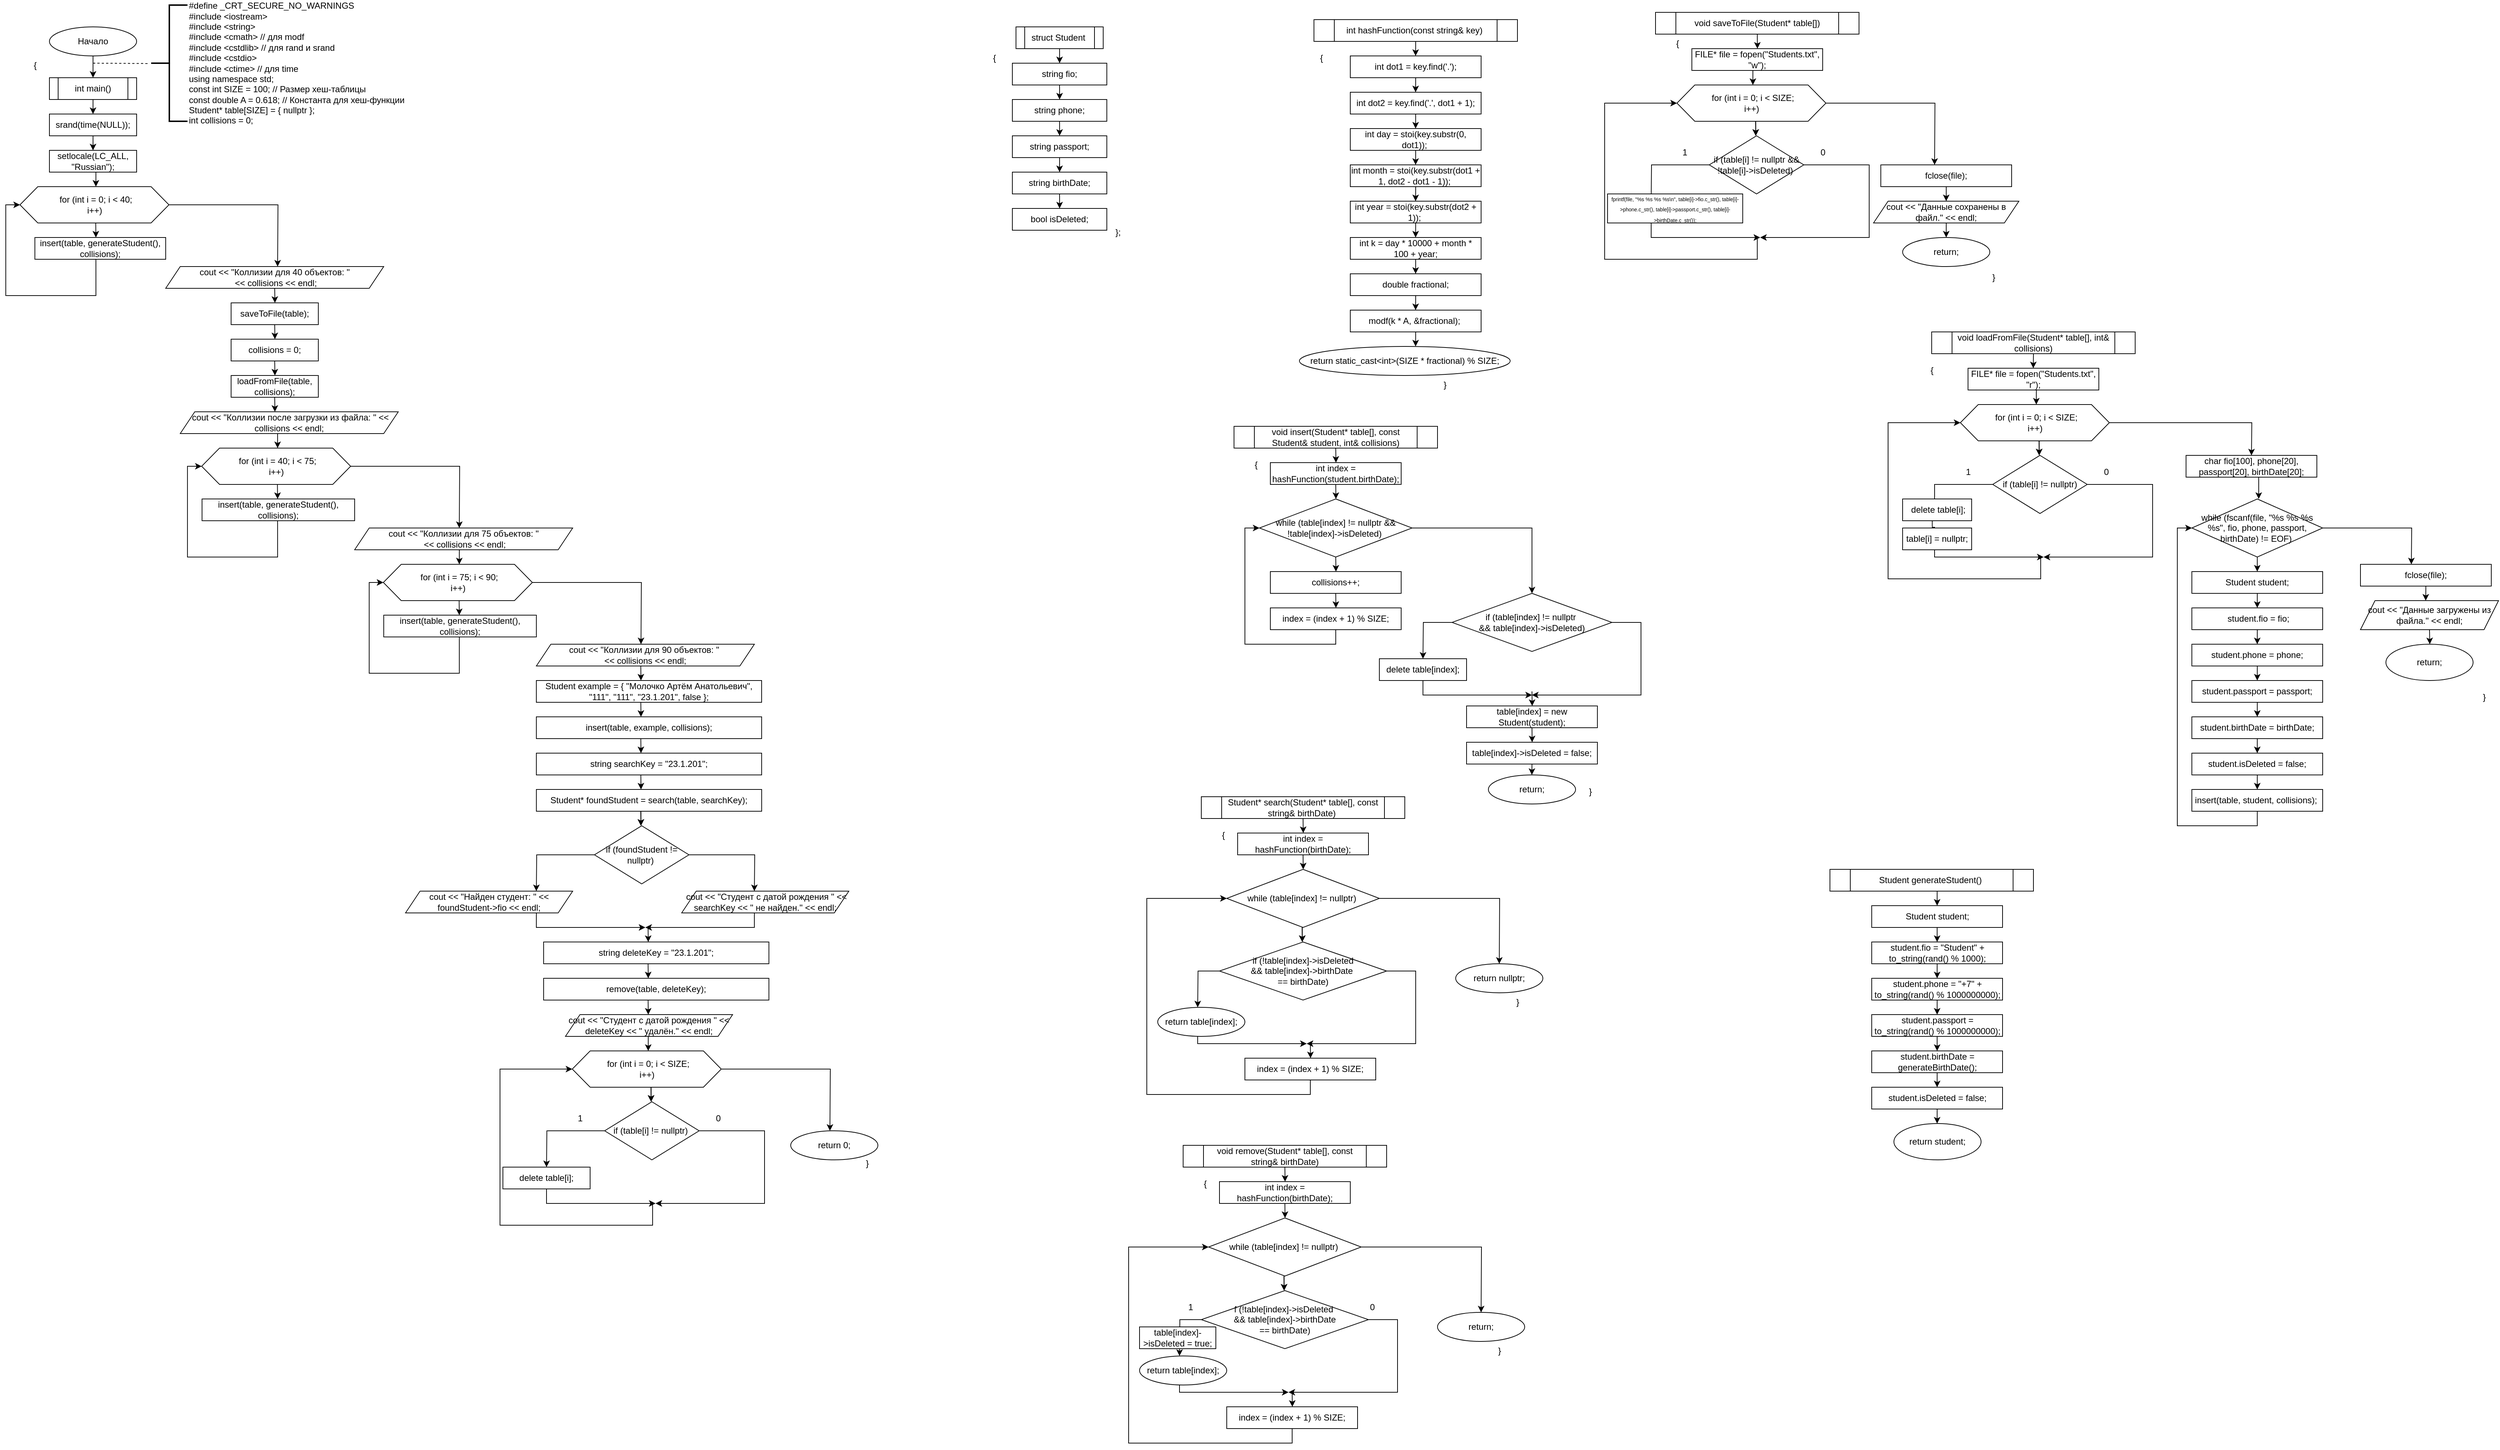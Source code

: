 <mxfile version="26.0.9">
  <diagram name="Страница — 1" id="3rEHN03cR6sOrE22dE50">
    <mxGraphModel dx="2049" dy="1194" grid="1" gridSize="10" guides="1" tooltips="1" connect="1" arrows="1" fold="1" page="1" pageScale="1" pageWidth="827" pageHeight="1169" math="0" shadow="0">
      <root>
        <mxCell id="0" />
        <mxCell id="1" parent="0" />
        <mxCell id="ZvhyKIQb9n0oeBW530T0-1" value="" style="edgeStyle=orthogonalEdgeStyle;rounded=0;orthogonalLoop=1;jettySize=auto;html=1;" edge="1" source="ZvhyKIQb9n0oeBW530T0-2" parent="1">
          <mxGeometry relative="1" as="geometry">
            <mxPoint x="240" y="140" as="targetPoint" />
          </mxGeometry>
        </mxCell>
        <mxCell id="ZvhyKIQb9n0oeBW530T0-2" value="Начало" style="ellipse;whiteSpace=wrap;html=1;" vertex="1" parent="1">
          <mxGeometry x="180" y="70" width="120" height="40" as="geometry" />
        </mxCell>
        <mxCell id="ZvhyKIQb9n0oeBW530T0-3" value="" style="edgeStyle=orthogonalEdgeStyle;rounded=0;orthogonalLoop=1;jettySize=auto;html=1;" edge="1" source="ZvhyKIQb9n0oeBW530T0-4" parent="1">
          <mxGeometry relative="1" as="geometry">
            <mxPoint x="240" y="190" as="targetPoint" />
          </mxGeometry>
        </mxCell>
        <mxCell id="ZvhyKIQb9n0oeBW530T0-4" value="int main()" style="shape=process;whiteSpace=wrap;html=1;backgroundOutline=1;" vertex="1" parent="1">
          <mxGeometry x="180" y="140" width="120" height="30" as="geometry" />
        </mxCell>
        <mxCell id="ZvhyKIQb9n0oeBW530T0-5" value="srand(time(NULL));" style="rounded=0;whiteSpace=wrap;html=1;" vertex="1" parent="1">
          <mxGeometry x="180" y="190" width="120" height="30" as="geometry" />
        </mxCell>
        <mxCell id="ZvhyKIQb9n0oeBW530T0-6" value="" style="edgeStyle=orthogonalEdgeStyle;rounded=0;orthogonalLoop=1;jettySize=auto;html=1;" edge="1" parent="1">
          <mxGeometry relative="1" as="geometry">
            <mxPoint x="240" y="220" as="sourcePoint" />
            <mxPoint x="240" y="240" as="targetPoint" />
          </mxGeometry>
        </mxCell>
        <mxCell id="ZvhyKIQb9n0oeBW530T0-7" value="setlocale(LC_ALL, &quot;Russian&quot;);" style="rounded=0;whiteSpace=wrap;html=1;" vertex="1" parent="1">
          <mxGeometry x="180" y="240" width="120" height="30" as="geometry" />
        </mxCell>
        <mxCell id="ZvhyKIQb9n0oeBW530T0-9" value="&lt;div&gt;#define _CRT_SECURE_NO_WARNINGS&lt;/div&gt;&lt;div&gt;#include &amp;lt;iostream&amp;gt;&lt;/div&gt;&lt;div&gt;#include &amp;lt;string&amp;gt;&lt;/div&gt;&lt;div&gt;#include &amp;lt;cmath&amp;gt; // для modf&lt;/div&gt;&lt;div&gt;#include &amp;lt;cstdlib&amp;gt; // для rand и srand&lt;/div&gt;&lt;div&gt;#include &amp;lt;cstdio&amp;gt;&lt;/div&gt;&lt;div&gt;#include &amp;lt;ctime&amp;gt; // для time&lt;/div&gt;&lt;div&gt;using namespace std;&lt;/div&gt;&lt;div&gt;&lt;div&gt;const int SIZE = 100; // Размер хеш-таблицы&lt;/div&gt;&lt;div&gt;const double A = 0.618; // Константа для хеш-функции&lt;/div&gt;&lt;/div&gt;&lt;div&gt;Student* table[SIZE] = { nullptr };&lt;br&gt;&lt;/div&gt;&lt;div&gt;int collisions = 0;&lt;br&gt;&lt;/div&gt;" style="strokeWidth=2;html=1;shape=mxgraph.flowchart.annotation_2;align=left;labelPosition=right;pointerEvents=1;" vertex="1" parent="1">
          <mxGeometry x="320" y="40" width="50" height="160" as="geometry" />
        </mxCell>
        <mxCell id="ZvhyKIQb9n0oeBW530T0-10" value="" style="endArrow=none;dashed=1;html=1;rounded=0;entryX=-0.04;entryY=0.503;entryDx=0;entryDy=0;entryPerimeter=0;" edge="1" target="ZvhyKIQb9n0oeBW530T0-9" parent="1">
          <mxGeometry width="50" height="50" relative="1" as="geometry">
            <mxPoint x="240" y="120" as="sourcePoint" />
            <mxPoint x="310" y="120" as="targetPoint" />
          </mxGeometry>
        </mxCell>
        <mxCell id="ZvhyKIQb9n0oeBW530T0-21" value="" style="edgeStyle=orthogonalEdgeStyle;rounded=0;orthogonalLoop=1;jettySize=auto;html=1;" edge="1" parent="1">
          <mxGeometry relative="1" as="geometry">
            <mxPoint x="243.971" y="270" as="sourcePoint" />
            <mxPoint x="243.971" y="290" as="targetPoint" />
          </mxGeometry>
        </mxCell>
        <mxCell id="ZvhyKIQb9n0oeBW530T0-22" style="edgeStyle=orthogonalEdgeStyle;rounded=0;orthogonalLoop=1;jettySize=auto;html=1;exitX=1;exitY=0.5;exitDx=0;exitDy=0;" edge="1" source="ZvhyKIQb9n0oeBW530T0-23" parent="1">
          <mxGeometry relative="1" as="geometry">
            <mxPoint x="493.971" y="400" as="targetPoint" />
          </mxGeometry>
        </mxCell>
        <mxCell id="ZvhyKIQb9n0oeBW530T0-23" value="" style="verticalLabelPosition=bottom;verticalAlign=top;html=1;shape=hexagon;perimeter=hexagonPerimeter2;arcSize=6;size=0.12;" vertex="1" parent="1">
          <mxGeometry x="139.471" y="290" width="205" height="50" as="geometry" />
        </mxCell>
        <mxCell id="ZvhyKIQb9n0oeBW530T0-24" value="" style="edgeStyle=orthogonalEdgeStyle;rounded=0;orthogonalLoop=1;jettySize=auto;html=1;" edge="1" parent="1">
          <mxGeometry relative="1" as="geometry">
            <mxPoint x="243.731" y="340" as="sourcePoint" />
            <mxPoint x="243.971" y="360" as="targetPoint" />
          </mxGeometry>
        </mxCell>
        <mxCell id="ZvhyKIQb9n0oeBW530T0-25" value="for (int i = 0; i &amp;lt; 40; i++)&amp;nbsp;" style="text;html=1;align=center;verticalAlign=middle;whiteSpace=wrap;rounded=0;" vertex="1" parent="1">
          <mxGeometry x="183.971" y="300" width="120" height="30" as="geometry" />
        </mxCell>
        <mxCell id="ZvhyKIQb9n0oeBW530T0-26" value="" style="edgeStyle=orthogonalEdgeStyle;rounded=0;orthogonalLoop=1;jettySize=auto;html=1;entryX=0;entryY=0.5;entryDx=0;entryDy=0;" edge="1" target="ZvhyKIQb9n0oeBW530T0-23" parent="1">
          <mxGeometry relative="1" as="geometry">
            <mxPoint x="243.971" y="390" as="sourcePoint" />
            <mxPoint x="123.971" y="360" as="targetPoint" />
            <Array as="points">
              <mxPoint x="243.971" y="440" />
              <mxPoint x="119.971" y="440" />
              <mxPoint x="119.971" y="315" />
            </Array>
          </mxGeometry>
        </mxCell>
        <mxCell id="ZvhyKIQb9n0oeBW530T0-27" value="insert(table, generateStudent(), collisions);" style="rounded=0;whiteSpace=wrap;html=1;" vertex="1" parent="1">
          <mxGeometry x="160" y="360" width="180" height="30" as="geometry" />
        </mxCell>
        <mxCell id="ZvhyKIQb9n0oeBW530T0-30" style="edgeStyle=orthogonalEdgeStyle;rounded=0;orthogonalLoop=1;jettySize=auto;html=1;exitX=0.5;exitY=1;exitDx=0;exitDy=0;" edge="1" parent="1" source="ZvhyKIQb9n0oeBW530T0-28">
          <mxGeometry relative="1" as="geometry">
            <mxPoint x="490.31" y="450" as="targetPoint" />
          </mxGeometry>
        </mxCell>
        <mxCell id="ZvhyKIQb9n0oeBW530T0-28" value="cout &amp;lt;&amp;lt; &quot;Коллизии для 40 объектов: &quot;&lt;div&gt;&amp;nbsp;&amp;lt;&amp;lt; collisions &amp;lt;&amp;lt; endl;&lt;/div&gt;" style="shape=parallelogram;perimeter=parallelogramPerimeter;whiteSpace=wrap;html=1;fixedSize=1;" vertex="1" parent="1">
          <mxGeometry x="340" y="400" width="300" height="30" as="geometry" />
        </mxCell>
        <mxCell id="ZvhyKIQb9n0oeBW530T0-31" value="saveToFile(table);" style="rounded=0;whiteSpace=wrap;html=1;" vertex="1" parent="1">
          <mxGeometry x="430" y="450" width="120" height="30" as="geometry" />
        </mxCell>
        <mxCell id="ZvhyKIQb9n0oeBW530T0-35" style="edgeStyle=orthogonalEdgeStyle;rounded=0;orthogonalLoop=1;jettySize=auto;html=1;exitX=0.5;exitY=1;exitDx=0;exitDy=0;" edge="1" parent="1">
          <mxGeometry relative="1" as="geometry">
            <mxPoint x="490.31" y="500" as="targetPoint" />
            <mxPoint x="490" y="480" as="sourcePoint" />
          </mxGeometry>
        </mxCell>
        <mxCell id="ZvhyKIQb9n0oeBW530T0-36" value="collisions = 0;" style="rounded=0;whiteSpace=wrap;html=1;" vertex="1" parent="1">
          <mxGeometry x="430" y="500" width="120" height="30" as="geometry" />
        </mxCell>
        <mxCell id="ZvhyKIQb9n0oeBW530T0-37" style="edgeStyle=orthogonalEdgeStyle;rounded=0;orthogonalLoop=1;jettySize=auto;html=1;exitX=0.5;exitY=1;exitDx=0;exitDy=0;" edge="1" parent="1">
          <mxGeometry relative="1" as="geometry">
            <mxPoint x="490.31" y="550" as="targetPoint" />
            <mxPoint x="490" y="530" as="sourcePoint" />
          </mxGeometry>
        </mxCell>
        <mxCell id="ZvhyKIQb9n0oeBW530T0-38" value="loadFromFile(table, collisions);" style="rounded=0;whiteSpace=wrap;html=1;" vertex="1" parent="1">
          <mxGeometry x="430" y="550" width="120" height="30" as="geometry" />
        </mxCell>
        <mxCell id="ZvhyKIQb9n0oeBW530T0-39" style="edgeStyle=orthogonalEdgeStyle;rounded=0;orthogonalLoop=1;jettySize=auto;html=1;exitX=0.5;exitY=1;exitDx=0;exitDy=0;" edge="1" parent="1">
          <mxGeometry relative="1" as="geometry">
            <mxPoint x="490.31" y="600" as="targetPoint" />
            <mxPoint x="490" y="580" as="sourcePoint" />
          </mxGeometry>
        </mxCell>
        <mxCell id="ZvhyKIQb9n0oeBW530T0-41" value="&amp;nbsp;cout &amp;lt;&amp;lt; &quot;Коллизии после загрузки из файла: &quot; &amp;lt;&amp;lt; collisions &amp;lt;&amp;lt; endl;" style="shape=parallelogram;perimeter=parallelogramPerimeter;whiteSpace=wrap;html=1;fixedSize=1;" vertex="1" parent="1">
          <mxGeometry x="360" y="600" width="300" height="30" as="geometry" />
        </mxCell>
        <mxCell id="ZvhyKIQb9n0oeBW530T0-42" value="" style="edgeStyle=orthogonalEdgeStyle;rounded=0;orthogonalLoop=1;jettySize=auto;html=1;" edge="1" parent="1">
          <mxGeometry relative="1" as="geometry">
            <mxPoint x="493.971" y="630" as="sourcePoint" />
            <mxPoint x="493.971" y="650" as="targetPoint" />
          </mxGeometry>
        </mxCell>
        <mxCell id="ZvhyKIQb9n0oeBW530T0-43" style="edgeStyle=orthogonalEdgeStyle;rounded=0;orthogonalLoop=1;jettySize=auto;html=1;exitX=1;exitY=0.5;exitDx=0;exitDy=0;" edge="1" source="ZvhyKIQb9n0oeBW530T0-44" parent="1">
          <mxGeometry relative="1" as="geometry">
            <mxPoint x="743.971" y="760" as="targetPoint" />
          </mxGeometry>
        </mxCell>
        <mxCell id="ZvhyKIQb9n0oeBW530T0-44" value="" style="verticalLabelPosition=bottom;verticalAlign=top;html=1;shape=hexagon;perimeter=hexagonPerimeter2;arcSize=6;size=0.12;" vertex="1" parent="1">
          <mxGeometry x="389.471" y="650" width="205" height="50" as="geometry" />
        </mxCell>
        <mxCell id="ZvhyKIQb9n0oeBW530T0-45" value="" style="edgeStyle=orthogonalEdgeStyle;rounded=0;orthogonalLoop=1;jettySize=auto;html=1;" edge="1" parent="1">
          <mxGeometry relative="1" as="geometry">
            <mxPoint x="493.731" y="700" as="sourcePoint" />
            <mxPoint x="493.971" y="720" as="targetPoint" />
          </mxGeometry>
        </mxCell>
        <mxCell id="ZvhyKIQb9n0oeBW530T0-46" value="for (int i = 40; i &amp;lt; 75; i++)&amp;nbsp;" style="text;html=1;align=center;verticalAlign=middle;whiteSpace=wrap;rounded=0;" vertex="1" parent="1">
          <mxGeometry x="433.971" y="660" width="120" height="30" as="geometry" />
        </mxCell>
        <mxCell id="ZvhyKIQb9n0oeBW530T0-47" value="" style="edgeStyle=orthogonalEdgeStyle;rounded=0;orthogonalLoop=1;jettySize=auto;html=1;entryX=0;entryY=0.5;entryDx=0;entryDy=0;" edge="1" target="ZvhyKIQb9n0oeBW530T0-44" parent="1">
          <mxGeometry relative="1" as="geometry">
            <mxPoint x="493.971" y="750" as="sourcePoint" />
            <mxPoint x="373.971" y="720" as="targetPoint" />
            <Array as="points">
              <mxPoint x="493.971" y="800" />
              <mxPoint x="369.971" y="800" />
              <mxPoint x="369.971" y="675" />
            </Array>
          </mxGeometry>
        </mxCell>
        <mxCell id="ZvhyKIQb9n0oeBW530T0-48" value="insert(table, generateStudent(), collisions);" style="rounded=0;whiteSpace=wrap;html=1;" vertex="1" parent="1">
          <mxGeometry x="390" y="720" width="210" height="30" as="geometry" />
        </mxCell>
        <mxCell id="ZvhyKIQb9n0oeBW530T0-49" value="cout &amp;lt;&amp;lt; &quot;Коллизии для 75 объектов: &quot;&lt;div&gt;&amp;nbsp;&amp;lt;&amp;lt; collisions &amp;lt;&amp;lt; endl;&lt;/div&gt;" style="shape=parallelogram;perimeter=parallelogramPerimeter;whiteSpace=wrap;html=1;fixedSize=1;" vertex="1" parent="1">
          <mxGeometry x="600" y="760" width="300" height="30" as="geometry" />
        </mxCell>
        <mxCell id="ZvhyKIQb9n0oeBW530T0-57" value="" style="edgeStyle=orthogonalEdgeStyle;rounded=0;orthogonalLoop=1;jettySize=auto;html=1;" edge="1" parent="1">
          <mxGeometry relative="1" as="geometry">
            <mxPoint x="744.001" y="790" as="sourcePoint" />
            <mxPoint x="744.001" y="810" as="targetPoint" />
          </mxGeometry>
        </mxCell>
        <mxCell id="ZvhyKIQb9n0oeBW530T0-58" style="edgeStyle=orthogonalEdgeStyle;rounded=0;orthogonalLoop=1;jettySize=auto;html=1;exitX=1;exitY=0.5;exitDx=0;exitDy=0;" edge="1" parent="1" source="ZvhyKIQb9n0oeBW530T0-59">
          <mxGeometry relative="1" as="geometry">
            <mxPoint x="994.001" y="920" as="targetPoint" />
          </mxGeometry>
        </mxCell>
        <mxCell id="ZvhyKIQb9n0oeBW530T0-59" value="" style="verticalLabelPosition=bottom;verticalAlign=top;html=1;shape=hexagon;perimeter=hexagonPerimeter2;arcSize=6;size=0.12;" vertex="1" parent="1">
          <mxGeometry x="639.501" y="810" width="205" height="50" as="geometry" />
        </mxCell>
        <mxCell id="ZvhyKIQb9n0oeBW530T0-60" value="" style="edgeStyle=orthogonalEdgeStyle;rounded=0;orthogonalLoop=1;jettySize=auto;html=1;" edge="1" parent="1">
          <mxGeometry relative="1" as="geometry">
            <mxPoint x="743.761" y="860" as="sourcePoint" />
            <mxPoint x="744.001" y="880" as="targetPoint" />
          </mxGeometry>
        </mxCell>
        <mxCell id="ZvhyKIQb9n0oeBW530T0-61" value="for (int i = 75; i &amp;lt; 90; i++)&amp;nbsp;" style="text;html=1;align=center;verticalAlign=middle;whiteSpace=wrap;rounded=0;" vertex="1" parent="1">
          <mxGeometry x="684.001" y="820" width="120" height="30" as="geometry" />
        </mxCell>
        <mxCell id="ZvhyKIQb9n0oeBW530T0-62" value="" style="edgeStyle=orthogonalEdgeStyle;rounded=0;orthogonalLoop=1;jettySize=auto;html=1;entryX=0;entryY=0.5;entryDx=0;entryDy=0;" edge="1" parent="1" target="ZvhyKIQb9n0oeBW530T0-59">
          <mxGeometry relative="1" as="geometry">
            <mxPoint x="744.001" y="910" as="sourcePoint" />
            <mxPoint x="624.001" y="880" as="targetPoint" />
            <Array as="points">
              <mxPoint x="744.001" y="960" />
              <mxPoint x="620.001" y="960" />
              <mxPoint x="620.001" y="835" />
            </Array>
          </mxGeometry>
        </mxCell>
        <mxCell id="ZvhyKIQb9n0oeBW530T0-63" value="insert(table, generateStudent(), collisions);" style="rounded=0;whiteSpace=wrap;html=1;" vertex="1" parent="1">
          <mxGeometry x="640.03" y="880" width="210" height="30" as="geometry" />
        </mxCell>
        <mxCell id="ZvhyKIQb9n0oeBW530T0-64" value="cout &amp;lt;&amp;lt; &quot;Коллизии для 90 объектов: &quot;&amp;nbsp;&lt;div&gt;&amp;lt;&amp;lt; collisions &amp;lt;&amp;lt; endl;&lt;/div&gt;" style="shape=parallelogram;perimeter=parallelogramPerimeter;whiteSpace=wrap;html=1;fixedSize=1;" vertex="1" parent="1">
          <mxGeometry x="850.03" y="920" width="300" height="30" as="geometry" />
        </mxCell>
        <mxCell id="ZvhyKIQb9n0oeBW530T0-65" value="" style="edgeStyle=orthogonalEdgeStyle;rounded=0;orthogonalLoop=1;jettySize=auto;html=1;" edge="1" parent="1">
          <mxGeometry relative="1" as="geometry">
            <mxPoint x="993.731" y="950" as="sourcePoint" />
            <mxPoint x="993.971" y="970" as="targetPoint" />
          </mxGeometry>
        </mxCell>
        <mxCell id="ZvhyKIQb9n0oeBW530T0-66" value="Student example = { &quot;Молочко Артём Анатольевич&quot;, &quot;111&quot;, &quot;111&quot;, &quot;23.1.201&quot;, false };" style="rounded=0;whiteSpace=wrap;html=1;" vertex="1" parent="1">
          <mxGeometry x="850" y="970" width="310" height="30" as="geometry" />
        </mxCell>
        <mxCell id="ZvhyKIQb9n0oeBW530T0-68" value="" style="edgeStyle=orthogonalEdgeStyle;rounded=0;orthogonalLoop=1;jettySize=auto;html=1;" edge="1" parent="1">
          <mxGeometry relative="1" as="geometry">
            <mxPoint x="993.761" y="1000" as="sourcePoint" />
            <mxPoint x="994.001" y="1020" as="targetPoint" />
          </mxGeometry>
        </mxCell>
        <mxCell id="ZvhyKIQb9n0oeBW530T0-69" value="insert(table, example, collisions);" style="rounded=0;whiteSpace=wrap;html=1;" vertex="1" parent="1">
          <mxGeometry x="850.03" y="1020" width="310" height="30" as="geometry" />
        </mxCell>
        <mxCell id="ZvhyKIQb9n0oeBW530T0-70" value="" style="edgeStyle=orthogonalEdgeStyle;rounded=0;orthogonalLoop=1;jettySize=auto;html=1;" edge="1" parent="1">
          <mxGeometry relative="1" as="geometry">
            <mxPoint x="993.761" y="1050" as="sourcePoint" />
            <mxPoint x="994.001" y="1070" as="targetPoint" />
          </mxGeometry>
        </mxCell>
        <mxCell id="ZvhyKIQb9n0oeBW530T0-71" value="string searchKey = &quot;23.1.201&quot;;" style="rounded=0;whiteSpace=wrap;html=1;" vertex="1" parent="1">
          <mxGeometry x="850.03" y="1070" width="310" height="30" as="geometry" />
        </mxCell>
        <mxCell id="ZvhyKIQb9n0oeBW530T0-72" value="" style="edgeStyle=orthogonalEdgeStyle;rounded=0;orthogonalLoop=1;jettySize=auto;html=1;" edge="1" parent="1">
          <mxGeometry relative="1" as="geometry">
            <mxPoint x="993.791" y="1100" as="sourcePoint" />
            <mxPoint x="994.031" y="1120" as="targetPoint" />
          </mxGeometry>
        </mxCell>
        <mxCell id="ZvhyKIQb9n0oeBW530T0-73" value="Student* foundStudent = search(table, searchKey);" style="rounded=0;whiteSpace=wrap;html=1;" vertex="1" parent="1">
          <mxGeometry x="850.06" y="1120" width="310" height="30" as="geometry" />
        </mxCell>
        <mxCell id="ZvhyKIQb9n0oeBW530T0-74" value="" style="edgeStyle=orthogonalEdgeStyle;rounded=0;orthogonalLoop=1;jettySize=auto;html=1;" edge="1" parent="1">
          <mxGeometry relative="1" as="geometry">
            <mxPoint x="993.703" y="1150" as="sourcePoint" />
            <mxPoint x="993.943" y="1170" as="targetPoint" />
          </mxGeometry>
        </mxCell>
        <mxCell id="ZvhyKIQb9n0oeBW530T0-75" value="" style="edgeStyle=orthogonalEdgeStyle;rounded=0;orthogonalLoop=1;jettySize=auto;html=1;" edge="1" parent="1">
          <mxGeometry relative="1" as="geometry">
            <mxPoint x="993.943" y="1150" as="sourcePoint" />
            <mxPoint x="993.943" y="1170" as="targetPoint" />
          </mxGeometry>
        </mxCell>
        <mxCell id="ZvhyKIQb9n0oeBW530T0-76" style="edgeStyle=orthogonalEdgeStyle;rounded=0;orthogonalLoop=1;jettySize=auto;html=1;exitX=0;exitY=0.5;exitDx=0;exitDy=0;" edge="1" source="ZvhyKIQb9n0oeBW530T0-78" parent="1">
          <mxGeometry relative="1" as="geometry">
            <mxPoint x="850" y="1260" as="targetPoint" />
          </mxGeometry>
        </mxCell>
        <mxCell id="ZvhyKIQb9n0oeBW530T0-77" style="edgeStyle=orthogonalEdgeStyle;rounded=0;orthogonalLoop=1;jettySize=auto;html=1;exitX=1;exitY=0.5;exitDx=0;exitDy=0;" edge="1" source="ZvhyKIQb9n0oeBW530T0-78" parent="1">
          <mxGeometry relative="1" as="geometry">
            <mxPoint x="1150.0" y="1260" as="targetPoint" />
          </mxGeometry>
        </mxCell>
        <mxCell id="ZvhyKIQb9n0oeBW530T0-78" value="if (foundStudent != nullptr)&amp;nbsp;" style="rhombus;whiteSpace=wrap;html=1;" vertex="1" parent="1">
          <mxGeometry x="930" y="1170" width="130" height="80" as="geometry" />
        </mxCell>
        <mxCell id="ZvhyKIQb9n0oeBW530T0-79" style="edgeStyle=orthogonalEdgeStyle;rounded=0;orthogonalLoop=1;jettySize=auto;html=1;exitX=0.5;exitY=1;exitDx=0;exitDy=0;" edge="1" parent="1">
          <mxGeometry relative="1" as="geometry">
            <mxPoint x="1000.0" y="1310" as="targetPoint" />
            <Array as="points">
              <mxPoint x="850" y="1310" />
            </Array>
            <mxPoint x="850" y="1290" as="sourcePoint" />
          </mxGeometry>
        </mxCell>
        <mxCell id="ZvhyKIQb9n0oeBW530T0-81" style="edgeStyle=orthogonalEdgeStyle;rounded=0;orthogonalLoop=1;jettySize=auto;html=1;exitX=0.5;exitY=1;exitDx=0;exitDy=0;" edge="1" parent="1">
          <mxGeometry relative="1" as="geometry">
            <mxPoint x="1000.0" y="1310" as="targetPoint" />
            <Array as="points">
              <mxPoint x="1150" y="1310" />
            </Array>
            <mxPoint x="1150" y="1290" as="sourcePoint" />
          </mxGeometry>
        </mxCell>
        <mxCell id="ZvhyKIQb9n0oeBW530T0-83" value="cout &amp;lt;&amp;lt; &quot;Найден студент: &quot; &amp;lt;&amp;lt; foundStudent-&amp;gt;fio &amp;lt;&amp;lt; endl;" style="shape=parallelogram;perimeter=parallelogramPerimeter;whiteSpace=wrap;html=1;fixedSize=1;" vertex="1" parent="1">
          <mxGeometry x="670" y="1260" width="230" height="30" as="geometry" />
        </mxCell>
        <mxCell id="ZvhyKIQb9n0oeBW530T0-84" value="&amp;nbsp;cout &amp;lt;&amp;lt; &quot;Студент с датой рождения &quot; &amp;lt;&amp;lt; searchKey &amp;lt;&amp;lt; &quot; не найден.&quot; &amp;lt;&amp;lt; endl;" style="shape=parallelogram;perimeter=parallelogramPerimeter;whiteSpace=wrap;html=1;fixedSize=1;" vertex="1" parent="1">
          <mxGeometry x="1050" y="1260" width="230" height="30" as="geometry" />
        </mxCell>
        <mxCell id="ZvhyKIQb9n0oeBW530T0-85" value="" style="edgeStyle=orthogonalEdgeStyle;rounded=0;orthogonalLoop=1;jettySize=auto;html=1;" edge="1" parent="1">
          <mxGeometry relative="1" as="geometry">
            <mxPoint x="1003.761" y="1310" as="sourcePoint" />
            <mxPoint x="1004.001" y="1330" as="targetPoint" />
          </mxGeometry>
        </mxCell>
        <mxCell id="ZvhyKIQb9n0oeBW530T0-86" value="string deleteKey = &quot;23.1.201&quot;;" style="rounded=0;whiteSpace=wrap;html=1;" vertex="1" parent="1">
          <mxGeometry x="860.03" y="1330" width="310" height="30" as="geometry" />
        </mxCell>
        <mxCell id="ZvhyKIQb9n0oeBW530T0-87" value="" style="edgeStyle=orthogonalEdgeStyle;rounded=0;orthogonalLoop=1;jettySize=auto;html=1;" edge="1" parent="1">
          <mxGeometry relative="1" as="geometry">
            <mxPoint x="1003.761" y="1360" as="sourcePoint" />
            <mxPoint x="1004.001" y="1380" as="targetPoint" />
          </mxGeometry>
        </mxCell>
        <mxCell id="ZvhyKIQb9n0oeBW530T0-88" value="remove(table, deleteKey);" style="rounded=0;whiteSpace=wrap;html=1;" vertex="1" parent="1">
          <mxGeometry x="860.03" y="1380" width="310" height="30" as="geometry" />
        </mxCell>
        <mxCell id="ZvhyKIQb9n0oeBW530T0-89" value="" style="edgeStyle=orthogonalEdgeStyle;rounded=0;orthogonalLoop=1;jettySize=auto;html=1;" edge="1" parent="1">
          <mxGeometry relative="1" as="geometry">
            <mxPoint x="1003.791" y="1410" as="sourcePoint" />
            <mxPoint x="1004.031" y="1430" as="targetPoint" />
          </mxGeometry>
        </mxCell>
        <mxCell id="ZvhyKIQb9n0oeBW530T0-90" value="cout &amp;lt;&amp;lt; &quot;Студент с датой рождения &quot; &amp;lt;&amp;lt; deleteKey &amp;lt;&amp;lt; &quot; удалён.&quot; &amp;lt;&amp;lt; endl;" style="shape=parallelogram;perimeter=parallelogramPerimeter;whiteSpace=wrap;html=1;fixedSize=1;" vertex="1" parent="1">
          <mxGeometry x="890.06" y="1430" width="230" height="30" as="geometry" />
        </mxCell>
        <mxCell id="ZvhyKIQb9n0oeBW530T0-91" value="" style="edgeStyle=orthogonalEdgeStyle;rounded=0;orthogonalLoop=1;jettySize=auto;html=1;" edge="1" parent="1">
          <mxGeometry relative="1" as="geometry">
            <mxPoint x="1003.971" y="1460" as="sourcePoint" />
            <mxPoint x="1003.971" y="1480" as="targetPoint" />
          </mxGeometry>
        </mxCell>
        <mxCell id="ZvhyKIQb9n0oeBW530T0-92" style="edgeStyle=orthogonalEdgeStyle;rounded=0;orthogonalLoop=1;jettySize=auto;html=1;exitX=1;exitY=0.5;exitDx=0;exitDy=0;" edge="1" source="ZvhyKIQb9n0oeBW530T0-93" parent="1">
          <mxGeometry relative="1" as="geometry">
            <mxPoint x="1253.971" y="1590" as="targetPoint" />
          </mxGeometry>
        </mxCell>
        <mxCell id="ZvhyKIQb9n0oeBW530T0-93" value="" style="verticalLabelPosition=bottom;verticalAlign=top;html=1;shape=hexagon;perimeter=hexagonPerimeter2;arcSize=6;size=0.12;" vertex="1" parent="1">
          <mxGeometry x="899.471" y="1480" width="205" height="50" as="geometry" />
        </mxCell>
        <mxCell id="ZvhyKIQb9n0oeBW530T0-95" value="for (int i = 0; i &amp;lt; SIZE; i++)&amp;nbsp;" style="text;html=1;align=center;verticalAlign=middle;whiteSpace=wrap;rounded=0;" vertex="1" parent="1">
          <mxGeometry x="943.971" y="1490" width="120" height="30" as="geometry" />
        </mxCell>
        <mxCell id="ZvhyKIQb9n0oeBW530T0-99" value="" style="edgeStyle=orthogonalEdgeStyle;rounded=0;orthogonalLoop=1;jettySize=auto;html=1;" edge="1" parent="1">
          <mxGeometry relative="1" as="geometry">
            <mxPoint x="1007.703" y="1530" as="sourcePoint" />
            <mxPoint x="1007.943" y="1550" as="targetPoint" />
          </mxGeometry>
        </mxCell>
        <mxCell id="ZvhyKIQb9n0oeBW530T0-100" value="" style="edgeStyle=orthogonalEdgeStyle;rounded=0;orthogonalLoop=1;jettySize=auto;html=1;" edge="1" parent="1">
          <mxGeometry relative="1" as="geometry">
            <mxPoint x="1007.943" y="1530" as="sourcePoint" />
            <mxPoint x="1007.943" y="1550" as="targetPoint" />
          </mxGeometry>
        </mxCell>
        <mxCell id="ZvhyKIQb9n0oeBW530T0-101" style="edgeStyle=orthogonalEdgeStyle;rounded=0;orthogonalLoop=1;jettySize=auto;html=1;exitX=0;exitY=0.5;exitDx=0;exitDy=0;" edge="1" source="ZvhyKIQb9n0oeBW530T0-103" parent="1">
          <mxGeometry relative="1" as="geometry">
            <mxPoint x="864" y="1640" as="targetPoint" />
          </mxGeometry>
        </mxCell>
        <mxCell id="ZvhyKIQb9n0oeBW530T0-103" value="if (table[i] != nullptr)&amp;nbsp;" style="rhombus;whiteSpace=wrap;html=1;" vertex="1" parent="1">
          <mxGeometry x="944" y="1550" width="130" height="80" as="geometry" />
        </mxCell>
        <mxCell id="ZvhyKIQb9n0oeBW530T0-104" style="edgeStyle=orthogonalEdgeStyle;rounded=0;orthogonalLoop=1;jettySize=auto;html=1;exitX=0.5;exitY=1;exitDx=0;exitDy=0;" edge="1" source="ZvhyKIQb9n0oeBW530T0-105" parent="1">
          <mxGeometry relative="1" as="geometry">
            <mxPoint x="1014.0" y="1690" as="targetPoint" />
            <Array as="points">
              <mxPoint x="864" y="1690" />
            </Array>
          </mxGeometry>
        </mxCell>
        <mxCell id="ZvhyKIQb9n0oeBW530T0-105" value="delete table[i];" style="rounded=0;whiteSpace=wrap;html=1;" vertex="1" parent="1">
          <mxGeometry x="804" y="1640" width="120" height="30" as="geometry" />
        </mxCell>
        <mxCell id="ZvhyKIQb9n0oeBW530T0-106" style="edgeStyle=orthogonalEdgeStyle;rounded=0;orthogonalLoop=1;jettySize=auto;html=1;exitX=1;exitY=0.5;exitDx=0;exitDy=0;" edge="1" source="ZvhyKIQb9n0oeBW530T0-103" parent="1">
          <mxGeometry relative="1" as="geometry">
            <mxPoint x="1014.0" y="1690" as="targetPoint" />
            <Array as="points">
              <mxPoint x="1164" y="1590" />
              <mxPoint x="1164" y="1690" />
            </Array>
            <mxPoint x="1164" y="1670" as="sourcePoint" />
          </mxGeometry>
        </mxCell>
        <mxCell id="ZvhyKIQb9n0oeBW530T0-108" value="1" style="text;html=1;align=center;verticalAlign=middle;resizable=0;points=[];autosize=1;strokeColor=none;fillColor=none;" vertex="1" parent="1">
          <mxGeometry x="895" y="1558" width="30" height="30" as="geometry" />
        </mxCell>
        <mxCell id="ZvhyKIQb9n0oeBW530T0-109" value="0" style="text;html=1;align=center;verticalAlign=middle;resizable=0;points=[];autosize=1;strokeColor=none;fillColor=none;" vertex="1" parent="1">
          <mxGeometry x="1085" y="1558" width="30" height="30" as="geometry" />
        </mxCell>
        <mxCell id="ZvhyKIQb9n0oeBW530T0-110" value="" style="endArrow=classic;html=1;rounded=0;entryX=0;entryY=0.5;entryDx=0;entryDy=0;" edge="1" parent="1" target="ZvhyKIQb9n0oeBW530T0-93">
          <mxGeometry width="50" height="50" relative="1" as="geometry">
            <mxPoint x="1010" y="1690" as="sourcePoint" />
            <mxPoint x="1010" y="1710" as="targetPoint" />
            <Array as="points">
              <mxPoint x="1010" y="1720" />
              <mxPoint x="800" y="1720" />
              <mxPoint x="800" y="1505" />
            </Array>
          </mxGeometry>
        </mxCell>
        <mxCell id="ZvhyKIQb9n0oeBW530T0-111" value="return 0;" style="ellipse;whiteSpace=wrap;html=1;" vertex="1" parent="1">
          <mxGeometry x="1200" y="1590" width="120" height="40" as="geometry" />
        </mxCell>
        <mxCell id="ZvhyKIQb9n0oeBW530T0-112" value="}" style="text;html=1;align=center;verticalAlign=middle;resizable=0;points=[];autosize=1;strokeColor=none;fillColor=none;" vertex="1" parent="1">
          <mxGeometry x="1290" y="1620" width="30" height="30" as="geometry" />
        </mxCell>
        <mxCell id="ZvhyKIQb9n0oeBW530T0-113" value="{" style="text;html=1;align=center;verticalAlign=middle;resizable=0;points=[];autosize=1;strokeColor=none;fillColor=none;" vertex="1" parent="1">
          <mxGeometry x="145" y="108" width="30" height="30" as="geometry" />
        </mxCell>
        <mxCell id="ZvhyKIQb9n0oeBW530T0-115" style="edgeStyle=orthogonalEdgeStyle;rounded=0;orthogonalLoop=1;jettySize=auto;html=1;exitX=0.5;exitY=1;exitDx=0;exitDy=0;" edge="1" parent="1" source="ZvhyKIQb9n0oeBW530T0-114">
          <mxGeometry relative="1" as="geometry">
            <mxPoint x="1570" y="120" as="targetPoint" />
          </mxGeometry>
        </mxCell>
        <mxCell id="ZvhyKIQb9n0oeBW530T0-114" value="struct Student&amp;nbsp;" style="shape=process;whiteSpace=wrap;html=1;backgroundOutline=1;" vertex="1" parent="1">
          <mxGeometry x="1510" y="70" width="120" height="30" as="geometry" />
        </mxCell>
        <mxCell id="ZvhyKIQb9n0oeBW530T0-116" value="string fio;" style="rounded=0;whiteSpace=wrap;html=1;" vertex="1" parent="1">
          <mxGeometry x="1505" y="120" width="130" height="30" as="geometry" />
        </mxCell>
        <mxCell id="ZvhyKIQb9n0oeBW530T0-117" style="edgeStyle=orthogonalEdgeStyle;rounded=0;orthogonalLoop=1;jettySize=auto;html=1;exitX=0.5;exitY=1;exitDx=0;exitDy=0;" edge="1" parent="1">
          <mxGeometry relative="1" as="geometry">
            <mxPoint x="1570" y="170" as="targetPoint" />
            <mxPoint x="1570" y="150" as="sourcePoint" />
          </mxGeometry>
        </mxCell>
        <mxCell id="ZvhyKIQb9n0oeBW530T0-118" value="string phone;" style="rounded=0;whiteSpace=wrap;html=1;" vertex="1" parent="1">
          <mxGeometry x="1505" y="170" width="130" height="30" as="geometry" />
        </mxCell>
        <mxCell id="ZvhyKIQb9n0oeBW530T0-119" style="edgeStyle=orthogonalEdgeStyle;rounded=0;orthogonalLoop=1;jettySize=auto;html=1;exitX=0.5;exitY=1;exitDx=0;exitDy=0;" edge="1" parent="1">
          <mxGeometry relative="1" as="geometry">
            <mxPoint x="1570" y="220" as="targetPoint" />
            <mxPoint x="1570" y="200" as="sourcePoint" />
          </mxGeometry>
        </mxCell>
        <mxCell id="ZvhyKIQb9n0oeBW530T0-120" value="string passport;" style="rounded=0;whiteSpace=wrap;html=1;" vertex="1" parent="1">
          <mxGeometry x="1505" y="220" width="130" height="30" as="geometry" />
        </mxCell>
        <mxCell id="ZvhyKIQb9n0oeBW530T0-121" style="edgeStyle=orthogonalEdgeStyle;rounded=0;orthogonalLoop=1;jettySize=auto;html=1;exitX=0.5;exitY=1;exitDx=0;exitDy=0;" edge="1" parent="1">
          <mxGeometry relative="1" as="geometry">
            <mxPoint x="1570" y="270" as="targetPoint" />
            <mxPoint x="1570" y="250" as="sourcePoint" />
          </mxGeometry>
        </mxCell>
        <mxCell id="ZvhyKIQb9n0oeBW530T0-122" value="string birthDate;" style="rounded=0;whiteSpace=wrap;html=1;" vertex="1" parent="1">
          <mxGeometry x="1505" y="270" width="130" height="30" as="geometry" />
        </mxCell>
        <mxCell id="ZvhyKIQb9n0oeBW530T0-123" style="edgeStyle=orthogonalEdgeStyle;rounded=0;orthogonalLoop=1;jettySize=auto;html=1;exitX=0.5;exitY=1;exitDx=0;exitDy=0;" edge="1" parent="1">
          <mxGeometry relative="1" as="geometry">
            <mxPoint x="1570" y="320" as="targetPoint" />
            <mxPoint x="1570" y="300" as="sourcePoint" />
          </mxGeometry>
        </mxCell>
        <mxCell id="ZvhyKIQb9n0oeBW530T0-124" value="bool isDeleted;" style="rounded=0;whiteSpace=wrap;html=1;" vertex="1" parent="1">
          <mxGeometry x="1505" y="320" width="130" height="30" as="geometry" />
        </mxCell>
        <mxCell id="ZvhyKIQb9n0oeBW530T0-125" value="{" style="text;html=1;align=center;verticalAlign=middle;resizable=0;points=[];autosize=1;strokeColor=none;fillColor=none;" vertex="1" parent="1">
          <mxGeometry x="1465" y="98" width="30" height="30" as="geometry" />
        </mxCell>
        <mxCell id="ZvhyKIQb9n0oeBW530T0-126" value="};" style="text;html=1;align=center;verticalAlign=middle;resizable=0;points=[];autosize=1;strokeColor=none;fillColor=none;" vertex="1" parent="1">
          <mxGeometry x="1635" y="338" width="30" height="30" as="geometry" />
        </mxCell>
        <mxCell id="ZvhyKIQb9n0oeBW530T0-128" style="edgeStyle=orthogonalEdgeStyle;rounded=0;orthogonalLoop=1;jettySize=auto;html=1;exitX=0.5;exitY=1;exitDx=0;exitDy=0;" edge="1" parent="1" source="ZvhyKIQb9n0oeBW530T0-127">
          <mxGeometry relative="1" as="geometry">
            <mxPoint x="2059.857" y="110" as="targetPoint" />
          </mxGeometry>
        </mxCell>
        <mxCell id="ZvhyKIQb9n0oeBW530T0-127" value="int hashFunction(const string&amp;amp; key)&amp;nbsp;" style="shape=process;whiteSpace=wrap;html=1;backgroundOutline=1;" vertex="1" parent="1">
          <mxGeometry x="1920" y="60" width="280" height="30" as="geometry" />
        </mxCell>
        <mxCell id="ZvhyKIQb9n0oeBW530T0-129" value="int dot1 = key.find(&#39;.&#39;);" style="rounded=0;whiteSpace=wrap;html=1;" vertex="1" parent="1">
          <mxGeometry x="1970" y="110" width="180" height="30" as="geometry" />
        </mxCell>
        <mxCell id="ZvhyKIQb9n0oeBW530T0-131" style="edgeStyle=orthogonalEdgeStyle;rounded=0;orthogonalLoop=1;jettySize=auto;html=1;exitX=0.5;exitY=1;exitDx=0;exitDy=0;" edge="1" parent="1">
          <mxGeometry relative="1" as="geometry">
            <mxPoint x="2059.857" y="160" as="targetPoint" />
            <mxPoint x="2060" y="140" as="sourcePoint" />
          </mxGeometry>
        </mxCell>
        <mxCell id="ZvhyKIQb9n0oeBW530T0-132" value="int dot2 = key.find(&#39;.&#39;, dot1 + 1);" style="rounded=0;whiteSpace=wrap;html=1;" vertex="1" parent="1">
          <mxGeometry x="1970" y="160" width="180" height="30" as="geometry" />
        </mxCell>
        <mxCell id="ZvhyKIQb9n0oeBW530T0-133" style="edgeStyle=orthogonalEdgeStyle;rounded=0;orthogonalLoop=1;jettySize=auto;html=1;exitX=0.5;exitY=1;exitDx=0;exitDy=0;" edge="1" parent="1">
          <mxGeometry relative="1" as="geometry">
            <mxPoint x="2059.857" y="210" as="targetPoint" />
            <mxPoint x="2060" y="190" as="sourcePoint" />
          </mxGeometry>
        </mxCell>
        <mxCell id="ZvhyKIQb9n0oeBW530T0-134" value="int day = stoi(key.substr(0, dot1));&amp;nbsp;" style="rounded=0;whiteSpace=wrap;html=1;" vertex="1" parent="1">
          <mxGeometry x="1970" y="210" width="180" height="30" as="geometry" />
        </mxCell>
        <mxCell id="ZvhyKIQb9n0oeBW530T0-135" style="edgeStyle=orthogonalEdgeStyle;rounded=0;orthogonalLoop=1;jettySize=auto;html=1;exitX=0.5;exitY=1;exitDx=0;exitDy=0;" edge="1" parent="1">
          <mxGeometry relative="1" as="geometry">
            <mxPoint x="2059.857" y="260" as="targetPoint" />
            <mxPoint x="2060" y="240" as="sourcePoint" />
          </mxGeometry>
        </mxCell>
        <mxCell id="ZvhyKIQb9n0oeBW530T0-136" value="int month = stoi(key.substr(dot1 + 1, dot2 - dot1 - 1));&amp;nbsp;" style="rounded=0;whiteSpace=wrap;html=1;" vertex="1" parent="1">
          <mxGeometry x="1970" y="260" width="180" height="30" as="geometry" />
        </mxCell>
        <mxCell id="ZvhyKIQb9n0oeBW530T0-137" style="edgeStyle=orthogonalEdgeStyle;rounded=0;orthogonalLoop=1;jettySize=auto;html=1;exitX=0.5;exitY=1;exitDx=0;exitDy=0;" edge="1" parent="1">
          <mxGeometry relative="1" as="geometry">
            <mxPoint x="2059.857" y="310" as="targetPoint" />
            <mxPoint x="2060" y="290" as="sourcePoint" />
          </mxGeometry>
        </mxCell>
        <mxCell id="ZvhyKIQb9n0oeBW530T0-138" value="int year = stoi(key.substr(dot2 + 1));&amp;nbsp;" style="rounded=0;whiteSpace=wrap;html=1;" vertex="1" parent="1">
          <mxGeometry x="1970" y="310" width="180" height="30" as="geometry" />
        </mxCell>
        <mxCell id="ZvhyKIQb9n0oeBW530T0-139" style="edgeStyle=orthogonalEdgeStyle;rounded=0;orthogonalLoop=1;jettySize=auto;html=1;exitX=0.5;exitY=1;exitDx=0;exitDy=0;" edge="1" parent="1">
          <mxGeometry relative="1" as="geometry">
            <mxPoint x="2059.857" y="360" as="targetPoint" />
            <mxPoint x="2060" y="340" as="sourcePoint" />
          </mxGeometry>
        </mxCell>
        <mxCell id="ZvhyKIQb9n0oeBW530T0-140" value="int k = day * 10000 + month * 100 + year;" style="rounded=0;whiteSpace=wrap;html=1;" vertex="1" parent="1">
          <mxGeometry x="1970" y="360" width="180" height="30" as="geometry" />
        </mxCell>
        <mxCell id="ZvhyKIQb9n0oeBW530T0-145" style="edgeStyle=orthogonalEdgeStyle;rounded=0;orthogonalLoop=1;jettySize=auto;html=1;exitX=0.5;exitY=1;exitDx=0;exitDy=0;" edge="1" parent="1">
          <mxGeometry relative="1" as="geometry">
            <mxPoint x="2059.857" y="410" as="targetPoint" />
            <mxPoint x="2060" y="390" as="sourcePoint" />
          </mxGeometry>
        </mxCell>
        <mxCell id="ZvhyKIQb9n0oeBW530T0-146" value="double fractional;" style="rounded=0;whiteSpace=wrap;html=1;" vertex="1" parent="1">
          <mxGeometry x="1970" y="410" width="180" height="30" as="geometry" />
        </mxCell>
        <mxCell id="ZvhyKIQb9n0oeBW530T0-147" style="edgeStyle=orthogonalEdgeStyle;rounded=0;orthogonalLoop=1;jettySize=auto;html=1;exitX=0.5;exitY=1;exitDx=0;exitDy=0;" edge="1" parent="1">
          <mxGeometry relative="1" as="geometry">
            <mxPoint x="2059.857" y="460" as="targetPoint" />
            <mxPoint x="2060" y="440" as="sourcePoint" />
          </mxGeometry>
        </mxCell>
        <mxCell id="ZvhyKIQb9n0oeBW530T0-149" style="edgeStyle=orthogonalEdgeStyle;rounded=0;orthogonalLoop=1;jettySize=auto;html=1;exitX=0.5;exitY=1;exitDx=0;exitDy=0;" edge="1" parent="1" source="ZvhyKIQb9n0oeBW530T0-148">
          <mxGeometry relative="1" as="geometry">
            <mxPoint x="2059.857" y="510" as="targetPoint" />
          </mxGeometry>
        </mxCell>
        <mxCell id="ZvhyKIQb9n0oeBW530T0-148" value="modf(k * A, &amp;amp;fractional);&amp;nbsp;" style="rounded=0;whiteSpace=wrap;html=1;" vertex="1" parent="1">
          <mxGeometry x="1970" y="460" width="180" height="30" as="geometry" />
        </mxCell>
        <mxCell id="ZvhyKIQb9n0oeBW530T0-150" value="return static_cast&amp;lt;int&amp;gt;(SIZE * fractional) % SIZE;" style="ellipse;whiteSpace=wrap;html=1;" vertex="1" parent="1">
          <mxGeometry x="1900" y="510" width="290" height="40" as="geometry" />
        </mxCell>
        <mxCell id="ZvhyKIQb9n0oeBW530T0-151" value="{" style="text;html=1;align=center;verticalAlign=middle;resizable=0;points=[];autosize=1;strokeColor=none;fillColor=none;" vertex="1" parent="1">
          <mxGeometry x="1915" y="98" width="30" height="30" as="geometry" />
        </mxCell>
        <mxCell id="ZvhyKIQb9n0oeBW530T0-152" value="}" style="text;html=1;align=center;verticalAlign=middle;resizable=0;points=[];autosize=1;strokeColor=none;fillColor=none;" vertex="1" parent="1">
          <mxGeometry x="2085" y="548" width="30" height="30" as="geometry" />
        </mxCell>
        <mxCell id="ZvhyKIQb9n0oeBW530T0-154" style="edgeStyle=orthogonalEdgeStyle;rounded=0;orthogonalLoop=1;jettySize=auto;html=1;exitX=0.5;exitY=1;exitDx=0;exitDy=0;" edge="1" parent="1" source="ZvhyKIQb9n0oeBW530T0-153">
          <mxGeometry relative="1" as="geometry">
            <mxPoint x="1950.286" y="670" as="targetPoint" />
          </mxGeometry>
        </mxCell>
        <mxCell id="ZvhyKIQb9n0oeBW530T0-153" value="void insert(Student* table[], const Student&amp;amp; student, int&amp;amp; collisions)" style="shape=process;whiteSpace=wrap;html=1;backgroundOutline=1;" vertex="1" parent="1">
          <mxGeometry x="1810" y="620" width="280" height="30" as="geometry" />
        </mxCell>
        <mxCell id="ZvhyKIQb9n0oeBW530T0-156" style="edgeStyle=orthogonalEdgeStyle;rounded=0;orthogonalLoop=1;jettySize=auto;html=1;exitX=0.5;exitY=1;exitDx=0;exitDy=0;" edge="1" parent="1" source="ZvhyKIQb9n0oeBW530T0-155">
          <mxGeometry relative="1" as="geometry">
            <mxPoint x="1950.244" y="720" as="targetPoint" />
          </mxGeometry>
        </mxCell>
        <mxCell id="ZvhyKIQb9n0oeBW530T0-155" value="int index = hashFunction(student.birthDate);" style="rounded=0;whiteSpace=wrap;html=1;" vertex="1" parent="1">
          <mxGeometry x="1860" y="670" width="180" height="30" as="geometry" />
        </mxCell>
        <mxCell id="ZvhyKIQb9n0oeBW530T0-173" style="edgeStyle=orthogonalEdgeStyle;rounded=0;orthogonalLoop=1;jettySize=auto;html=1;exitX=1;exitY=0.5;exitDx=0;exitDy=0;entryX=0.5;entryY=0;entryDx=0;entryDy=0;" edge="1" parent="1" source="ZvhyKIQb9n0oeBW530T0-157" target="ZvhyKIQb9n0oeBW530T0-168">
          <mxGeometry relative="1" as="geometry" />
        </mxCell>
        <mxCell id="ZvhyKIQb9n0oeBW530T0-157" value="while (table[index] != nullptr &amp;amp;&amp;amp; !table[index]-&amp;gt;isDeleted)&amp;nbsp;" style="rhombus;whiteSpace=wrap;html=1;" vertex="1" parent="1">
          <mxGeometry x="1845" y="720" width="210" height="80" as="geometry" />
        </mxCell>
        <mxCell id="ZvhyKIQb9n0oeBW530T0-158" style="edgeStyle=orthogonalEdgeStyle;rounded=0;orthogonalLoop=1;jettySize=auto;html=1;exitX=0.5;exitY=1;exitDx=0;exitDy=0;" edge="1" parent="1">
          <mxGeometry relative="1" as="geometry">
            <mxPoint x="1950.286" y="820" as="targetPoint" />
            <mxPoint x="1950" y="800" as="sourcePoint" />
          </mxGeometry>
        </mxCell>
        <mxCell id="ZvhyKIQb9n0oeBW530T0-159" style="edgeStyle=orthogonalEdgeStyle;rounded=0;orthogonalLoop=1;jettySize=auto;html=1;exitX=0.5;exitY=1;exitDx=0;exitDy=0;" edge="1" parent="1" source="ZvhyKIQb9n0oeBW530T0-160">
          <mxGeometry relative="1" as="geometry">
            <mxPoint x="1950.244" y="870" as="targetPoint" />
          </mxGeometry>
        </mxCell>
        <mxCell id="ZvhyKIQb9n0oeBW530T0-160" value="collisions++;" style="rounded=0;whiteSpace=wrap;html=1;" vertex="1" parent="1">
          <mxGeometry x="1860" y="820" width="180" height="30" as="geometry" />
        </mxCell>
        <mxCell id="ZvhyKIQb9n0oeBW530T0-163" style="edgeStyle=orthogonalEdgeStyle;rounded=0;orthogonalLoop=1;jettySize=auto;html=1;exitX=0.5;exitY=1;exitDx=0;exitDy=0;entryX=0;entryY=0.5;entryDx=0;entryDy=0;" edge="1" parent="1" source="ZvhyKIQb9n0oeBW530T0-162" target="ZvhyKIQb9n0oeBW530T0-157">
          <mxGeometry relative="1" as="geometry" />
        </mxCell>
        <mxCell id="ZvhyKIQb9n0oeBW530T0-162" value="index = (index + 1) % SIZE;" style="rounded=0;whiteSpace=wrap;html=1;" vertex="1" parent="1">
          <mxGeometry x="1860" y="870" width="180" height="30" as="geometry" />
        </mxCell>
        <mxCell id="ZvhyKIQb9n0oeBW530T0-166" style="edgeStyle=orthogonalEdgeStyle;rounded=0;orthogonalLoop=1;jettySize=auto;html=1;exitX=0;exitY=0.5;exitDx=0;exitDy=0;" edge="1" source="ZvhyKIQb9n0oeBW530T0-168" parent="1">
          <mxGeometry relative="1" as="geometry">
            <mxPoint x="2070" y="940.0" as="targetPoint" />
          </mxGeometry>
        </mxCell>
        <mxCell id="ZvhyKIQb9n0oeBW530T0-168" value="if (table[index] != nullptr&amp;nbsp;&lt;div&gt;&amp;amp;&amp;amp; table[index]-&amp;gt;isDeleted)&lt;/div&gt;" style="rhombus;whiteSpace=wrap;html=1;" vertex="1" parent="1">
          <mxGeometry x="2110" y="850" width="220" height="80" as="geometry" />
        </mxCell>
        <mxCell id="ZvhyKIQb9n0oeBW530T0-169" style="edgeStyle=orthogonalEdgeStyle;rounded=0;orthogonalLoop=1;jettySize=auto;html=1;exitX=0.5;exitY=1;exitDx=0;exitDy=0;" edge="1" source="ZvhyKIQb9n0oeBW530T0-170" parent="1">
          <mxGeometry relative="1" as="geometry">
            <mxPoint x="2220" y="990.0" as="targetPoint" />
            <Array as="points">
              <mxPoint x="2070" y="990.0" />
            </Array>
          </mxGeometry>
        </mxCell>
        <mxCell id="ZvhyKIQb9n0oeBW530T0-170" value="delete table[index];" style="rounded=0;whiteSpace=wrap;html=1;" vertex="1" parent="1">
          <mxGeometry x="2010" y="940.0" width="120" height="30" as="geometry" />
        </mxCell>
        <mxCell id="ZvhyKIQb9n0oeBW530T0-171" style="edgeStyle=orthogonalEdgeStyle;rounded=0;orthogonalLoop=1;jettySize=auto;html=1;exitX=1;exitY=0.5;exitDx=0;exitDy=0;" edge="1" source="ZvhyKIQb9n0oeBW530T0-168" parent="1">
          <mxGeometry relative="1" as="geometry">
            <mxPoint x="2220" y="990.0" as="targetPoint" />
            <Array as="points">
              <mxPoint x="2370" y="890" />
              <mxPoint x="2370" y="990" />
            </Array>
            <mxPoint x="2370" y="970" as="sourcePoint" />
          </mxGeometry>
        </mxCell>
        <mxCell id="ZvhyKIQb9n0oeBW530T0-174" style="edgeStyle=orthogonalEdgeStyle;rounded=0;orthogonalLoop=1;jettySize=auto;html=1;exitX=0.5;exitY=1;exitDx=0;exitDy=0;" edge="1" parent="1">
          <mxGeometry relative="1" as="geometry">
            <mxPoint x="2220.286" y="1005" as="targetPoint" />
            <mxPoint x="2220" y="985" as="sourcePoint" />
          </mxGeometry>
        </mxCell>
        <mxCell id="ZvhyKIQb9n0oeBW530T0-175" style="edgeStyle=orthogonalEdgeStyle;rounded=0;orthogonalLoop=1;jettySize=auto;html=1;exitX=0.5;exitY=1;exitDx=0;exitDy=0;" edge="1" parent="1" source="ZvhyKIQb9n0oeBW530T0-176">
          <mxGeometry relative="1" as="geometry">
            <mxPoint x="2220.244" y="1055" as="targetPoint" />
          </mxGeometry>
        </mxCell>
        <mxCell id="ZvhyKIQb9n0oeBW530T0-176" value="table[index] = new Student(student);" style="rounded=0;whiteSpace=wrap;html=1;" vertex="1" parent="1">
          <mxGeometry x="2130" y="1005" width="180" height="30" as="geometry" />
        </mxCell>
        <mxCell id="ZvhyKIQb9n0oeBW530T0-178" style="edgeStyle=orthogonalEdgeStyle;rounded=0;orthogonalLoop=1;jettySize=auto;html=1;exitX=0.5;exitY=1;exitDx=0;exitDy=0;" edge="1" parent="1" source="ZvhyKIQb9n0oeBW530T0-177">
          <mxGeometry relative="1" as="geometry">
            <mxPoint x="2219.857" y="1100" as="targetPoint" />
          </mxGeometry>
        </mxCell>
        <mxCell id="ZvhyKIQb9n0oeBW530T0-177" value="table[index]-&amp;gt;isDeleted = false;" style="rounded=0;whiteSpace=wrap;html=1;" vertex="1" parent="1">
          <mxGeometry x="2130" y="1055" width="180" height="30" as="geometry" />
        </mxCell>
        <mxCell id="ZvhyKIQb9n0oeBW530T0-179" value="return;" style="ellipse;whiteSpace=wrap;html=1;" vertex="1" parent="1">
          <mxGeometry x="2160" y="1100" width="120" height="40" as="geometry" />
        </mxCell>
        <mxCell id="ZvhyKIQb9n0oeBW530T0-180" value="}" style="text;html=1;align=center;verticalAlign=middle;resizable=0;points=[];autosize=1;strokeColor=none;fillColor=none;" vertex="1" parent="1">
          <mxGeometry x="2285" y="1108" width="30" height="30" as="geometry" />
        </mxCell>
        <mxCell id="ZvhyKIQb9n0oeBW530T0-181" value="{" style="text;html=1;align=center;verticalAlign=middle;resizable=0;points=[];autosize=1;strokeColor=none;fillColor=none;" vertex="1" parent="1">
          <mxGeometry x="1825" y="658" width="30" height="30" as="geometry" />
        </mxCell>
        <mxCell id="ZvhyKIQb9n0oeBW530T0-182" style="edgeStyle=orthogonalEdgeStyle;rounded=0;orthogonalLoop=1;jettySize=auto;html=1;exitX=0.5;exitY=1;exitDx=0;exitDy=0;" edge="1" parent="1" source="ZvhyKIQb9n0oeBW530T0-183">
          <mxGeometry relative="1" as="geometry">
            <mxPoint x="1905.286" y="1180" as="targetPoint" />
          </mxGeometry>
        </mxCell>
        <mxCell id="ZvhyKIQb9n0oeBW530T0-183" value="Student* search(Student* table[], const string&amp;amp; birthDate)&amp;nbsp;" style="shape=process;whiteSpace=wrap;html=1;backgroundOutline=1;" vertex="1" parent="1">
          <mxGeometry x="1765" y="1130" width="280" height="30" as="geometry" />
        </mxCell>
        <mxCell id="ZvhyKIQb9n0oeBW530T0-184" style="edgeStyle=orthogonalEdgeStyle;rounded=0;orthogonalLoop=1;jettySize=auto;html=1;exitX=0.5;exitY=1;exitDx=0;exitDy=0;" edge="1" parent="1" source="ZvhyKIQb9n0oeBW530T0-185">
          <mxGeometry relative="1" as="geometry">
            <mxPoint x="1905.244" y="1230" as="targetPoint" />
          </mxGeometry>
        </mxCell>
        <mxCell id="ZvhyKIQb9n0oeBW530T0-185" value="int index = hashFunction(birthDate);" style="rounded=0;whiteSpace=wrap;html=1;" vertex="1" parent="1">
          <mxGeometry x="1815" y="1180" width="180" height="30" as="geometry" />
        </mxCell>
        <mxCell id="ZvhyKIQb9n0oeBW530T0-186" style="edgeStyle=orthogonalEdgeStyle;rounded=0;orthogonalLoop=1;jettySize=auto;html=1;exitX=1;exitY=0.5;exitDx=0;exitDy=0;entryX=0.5;entryY=0;entryDx=0;entryDy=0;" edge="1" parent="1" source="ZvhyKIQb9n0oeBW530T0-187">
          <mxGeometry relative="1" as="geometry">
            <mxPoint x="2175" y="1360.0" as="targetPoint" />
          </mxGeometry>
        </mxCell>
        <mxCell id="ZvhyKIQb9n0oeBW530T0-187" value="while (table[index] != nullptr)&amp;nbsp;" style="rhombus;whiteSpace=wrap;html=1;" vertex="1" parent="1">
          <mxGeometry x="1800" y="1230" width="210" height="80" as="geometry" />
        </mxCell>
        <mxCell id="ZvhyKIQb9n0oeBW530T0-205" value="{" style="text;html=1;align=center;verticalAlign=middle;resizable=0;points=[];autosize=1;strokeColor=none;fillColor=none;" vertex="1" parent="1">
          <mxGeometry x="1780" y="1168" width="30" height="30" as="geometry" />
        </mxCell>
        <mxCell id="ZvhyKIQb9n0oeBW530T0-208" value="" style="edgeStyle=orthogonalEdgeStyle;rounded=0;orthogonalLoop=1;jettySize=auto;html=1;" edge="1" parent="1">
          <mxGeometry relative="1" as="geometry">
            <mxPoint x="1903.703" y="1310" as="sourcePoint" />
            <mxPoint x="1903.943" y="1330" as="targetPoint" />
          </mxGeometry>
        </mxCell>
        <mxCell id="ZvhyKIQb9n0oeBW530T0-209" value="" style="edgeStyle=orthogonalEdgeStyle;rounded=0;orthogonalLoop=1;jettySize=auto;html=1;" edge="1" parent="1">
          <mxGeometry relative="1" as="geometry">
            <mxPoint x="1903.943" y="1310" as="sourcePoint" />
            <mxPoint x="1903.943" y="1330" as="targetPoint" />
          </mxGeometry>
        </mxCell>
        <mxCell id="ZvhyKIQb9n0oeBW530T0-210" style="edgeStyle=orthogonalEdgeStyle;rounded=0;orthogonalLoop=1;jettySize=auto;html=1;exitX=0;exitY=0.5;exitDx=0;exitDy=0;" edge="1" source="ZvhyKIQb9n0oeBW530T0-212" parent="1">
          <mxGeometry relative="1" as="geometry">
            <mxPoint x="1760" y="1420" as="targetPoint" />
          </mxGeometry>
        </mxCell>
        <mxCell id="ZvhyKIQb9n0oeBW530T0-212" value="if (!table[index]-&amp;gt;isDeleted&lt;div&gt;&amp;amp;&amp;amp; table[index]-&amp;gt;birthDate&amp;nbsp;&lt;/div&gt;&lt;div&gt;== birthDate)&lt;/div&gt;" style="rhombus;whiteSpace=wrap;html=1;" vertex="1" parent="1">
          <mxGeometry x="1790" y="1330" width="230" height="80" as="geometry" />
        </mxCell>
        <mxCell id="ZvhyKIQb9n0oeBW530T0-213" style="edgeStyle=orthogonalEdgeStyle;rounded=0;orthogonalLoop=1;jettySize=auto;html=1;exitX=0.5;exitY=1;exitDx=0;exitDy=0;" edge="1" parent="1">
          <mxGeometry relative="1" as="geometry">
            <mxPoint x="1910.0" y="1470" as="targetPoint" />
            <Array as="points">
              <mxPoint x="1760" y="1470" />
            </Array>
            <mxPoint x="1760" y="1450.0" as="sourcePoint" />
          </mxGeometry>
        </mxCell>
        <mxCell id="ZvhyKIQb9n0oeBW530T0-215" style="edgeStyle=orthogonalEdgeStyle;rounded=0;orthogonalLoop=1;jettySize=auto;html=1;exitX=1;exitY=0.5;exitDx=0;exitDy=0;" edge="1" source="ZvhyKIQb9n0oeBW530T0-212" parent="1">
          <mxGeometry relative="1" as="geometry">
            <mxPoint x="1910.0" y="1470" as="targetPoint" />
            <Array as="points">
              <mxPoint x="2060" y="1370" />
              <mxPoint x="2060" y="1470" />
            </Array>
            <mxPoint x="2060" y="1450.0" as="sourcePoint" />
          </mxGeometry>
        </mxCell>
        <mxCell id="ZvhyKIQb9n0oeBW530T0-217" value="return table[index];" style="ellipse;whiteSpace=wrap;html=1;" vertex="1" parent="1">
          <mxGeometry x="1705" y="1420" width="120" height="40" as="geometry" />
        </mxCell>
        <mxCell id="ZvhyKIQb9n0oeBW530T0-218" style="edgeStyle=orthogonalEdgeStyle;rounded=0;orthogonalLoop=1;jettySize=auto;html=1;exitX=0.5;exitY=1;exitDx=0;exitDy=0;" edge="1" parent="1">
          <mxGeometry relative="1" as="geometry">
            <mxPoint x="1915.286" y="1490" as="targetPoint" />
            <mxPoint x="1915" y="1470" as="sourcePoint" />
          </mxGeometry>
        </mxCell>
        <mxCell id="ZvhyKIQb9n0oeBW530T0-220" style="edgeStyle=orthogonalEdgeStyle;rounded=0;orthogonalLoop=1;jettySize=auto;html=1;exitX=0.5;exitY=1;exitDx=0;exitDy=0;entryX=0;entryY=0.5;entryDx=0;entryDy=0;" edge="1" parent="1" source="ZvhyKIQb9n0oeBW530T0-219" target="ZvhyKIQb9n0oeBW530T0-187">
          <mxGeometry relative="1" as="geometry">
            <mxPoint x="1915.138" y="1540" as="targetPoint" />
            <Array as="points">
              <mxPoint x="1915" y="1540" />
              <mxPoint x="1690" y="1540" />
              <mxPoint x="1690" y="1270" />
            </Array>
          </mxGeometry>
        </mxCell>
        <mxCell id="ZvhyKIQb9n0oeBW530T0-219" value="index = (index + 1) % SIZE;" style="rounded=0;whiteSpace=wrap;html=1;" vertex="1" parent="1">
          <mxGeometry x="1825" y="1490" width="180" height="30" as="geometry" />
        </mxCell>
        <mxCell id="ZvhyKIQb9n0oeBW530T0-221" value="return nullptr;" style="ellipse;whiteSpace=wrap;html=1;" vertex="1" parent="1">
          <mxGeometry x="2115" y="1360" width="120" height="40" as="geometry" />
        </mxCell>
        <mxCell id="ZvhyKIQb9n0oeBW530T0-222" value="}" style="text;html=1;align=center;verticalAlign=middle;resizable=0;points=[];autosize=1;strokeColor=none;fillColor=none;" vertex="1" parent="1">
          <mxGeometry x="2185" y="1398" width="30" height="30" as="geometry" />
        </mxCell>
        <mxCell id="ZvhyKIQb9n0oeBW530T0-223" style="edgeStyle=orthogonalEdgeStyle;rounded=0;orthogonalLoop=1;jettySize=auto;html=1;exitX=0.5;exitY=1;exitDx=0;exitDy=0;" edge="1" parent="1" source="ZvhyKIQb9n0oeBW530T0-224">
          <mxGeometry relative="1" as="geometry">
            <mxPoint x="1880.286" y="1660" as="targetPoint" />
          </mxGeometry>
        </mxCell>
        <mxCell id="ZvhyKIQb9n0oeBW530T0-224" value="void remove(Student* table[], const string&amp;amp; birthDate)" style="shape=process;whiteSpace=wrap;html=1;backgroundOutline=1;" vertex="1" parent="1">
          <mxGeometry x="1740" y="1610" width="280" height="30" as="geometry" />
        </mxCell>
        <mxCell id="ZvhyKIQb9n0oeBW530T0-225" style="edgeStyle=orthogonalEdgeStyle;rounded=0;orthogonalLoop=1;jettySize=auto;html=1;exitX=0.5;exitY=1;exitDx=0;exitDy=0;" edge="1" parent="1" source="ZvhyKIQb9n0oeBW530T0-226">
          <mxGeometry relative="1" as="geometry">
            <mxPoint x="1880.244" y="1710" as="targetPoint" />
          </mxGeometry>
        </mxCell>
        <mxCell id="ZvhyKIQb9n0oeBW530T0-226" value="int index = hashFunction(birthDate);" style="rounded=0;whiteSpace=wrap;html=1;" vertex="1" parent="1">
          <mxGeometry x="1790" y="1660" width="180" height="30" as="geometry" />
        </mxCell>
        <mxCell id="ZvhyKIQb9n0oeBW530T0-227" style="edgeStyle=orthogonalEdgeStyle;rounded=0;orthogonalLoop=1;jettySize=auto;html=1;exitX=1;exitY=0.5;exitDx=0;exitDy=0;entryX=0.5;entryY=0;entryDx=0;entryDy=0;" edge="1" parent="1" source="ZvhyKIQb9n0oeBW530T0-228">
          <mxGeometry relative="1" as="geometry">
            <mxPoint x="2150" y="1840.0" as="targetPoint" />
          </mxGeometry>
        </mxCell>
        <mxCell id="ZvhyKIQb9n0oeBW530T0-228" value="while (table[index] != nullptr)&amp;nbsp;" style="rhombus;whiteSpace=wrap;html=1;" vertex="1" parent="1">
          <mxGeometry x="1775" y="1710" width="210" height="80" as="geometry" />
        </mxCell>
        <mxCell id="ZvhyKIQb9n0oeBW530T0-229" value="{" style="text;html=1;align=center;verticalAlign=middle;resizable=0;points=[];autosize=1;strokeColor=none;fillColor=none;" vertex="1" parent="1">
          <mxGeometry x="1755" y="1648" width="30" height="30" as="geometry" />
        </mxCell>
        <mxCell id="ZvhyKIQb9n0oeBW530T0-230" value="" style="edgeStyle=orthogonalEdgeStyle;rounded=0;orthogonalLoop=1;jettySize=auto;html=1;" edge="1" parent="1">
          <mxGeometry relative="1" as="geometry">
            <mxPoint x="1878.703" y="1790" as="sourcePoint" />
            <mxPoint x="1878.943" y="1810" as="targetPoint" />
          </mxGeometry>
        </mxCell>
        <mxCell id="ZvhyKIQb9n0oeBW530T0-231" value="" style="edgeStyle=orthogonalEdgeStyle;rounded=0;orthogonalLoop=1;jettySize=auto;html=1;" edge="1" parent="1">
          <mxGeometry relative="1" as="geometry">
            <mxPoint x="1878.943" y="1790" as="sourcePoint" />
            <mxPoint x="1878.943" y="1810" as="targetPoint" />
          </mxGeometry>
        </mxCell>
        <mxCell id="ZvhyKIQb9n0oeBW530T0-232" style="edgeStyle=orthogonalEdgeStyle;rounded=0;orthogonalLoop=1;jettySize=auto;html=1;exitX=0;exitY=0.5;exitDx=0;exitDy=0;" edge="1" parent="1" source="ZvhyKIQb9n0oeBW530T0-233">
          <mxGeometry relative="1" as="geometry">
            <mxPoint x="1735" y="1900" as="targetPoint" />
          </mxGeometry>
        </mxCell>
        <mxCell id="ZvhyKIQb9n0oeBW530T0-233" value="f (!table[index]-&amp;gt;isDeleted&amp;nbsp;&lt;div&gt;&amp;amp;&amp;amp; table[index]-&amp;gt;birthDate&lt;/div&gt;&lt;div&gt;&amp;nbsp;== birthDate)&amp;nbsp;&lt;br&gt;&lt;/div&gt;" style="rhombus;whiteSpace=wrap;html=1;" vertex="1" parent="1">
          <mxGeometry x="1765" y="1810" width="230" height="80" as="geometry" />
        </mxCell>
        <mxCell id="ZvhyKIQb9n0oeBW530T0-234" style="edgeStyle=orthogonalEdgeStyle;rounded=0;orthogonalLoop=1;jettySize=auto;html=1;exitX=0.5;exitY=1;exitDx=0;exitDy=0;" edge="1" parent="1">
          <mxGeometry relative="1" as="geometry">
            <mxPoint x="1885.0" y="1950" as="targetPoint" />
            <Array as="points">
              <mxPoint x="1735" y="1950" />
            </Array>
            <mxPoint x="1735" y="1930.0" as="sourcePoint" />
          </mxGeometry>
        </mxCell>
        <mxCell id="ZvhyKIQb9n0oeBW530T0-235" style="edgeStyle=orthogonalEdgeStyle;rounded=0;orthogonalLoop=1;jettySize=auto;html=1;exitX=1;exitY=0.5;exitDx=0;exitDy=0;" edge="1" parent="1" source="ZvhyKIQb9n0oeBW530T0-233">
          <mxGeometry relative="1" as="geometry">
            <mxPoint x="1885.0" y="1950" as="targetPoint" />
            <Array as="points">
              <mxPoint x="2035" y="1850" />
              <mxPoint x="2035" y="1950" />
            </Array>
            <mxPoint x="2035" y="1930.0" as="sourcePoint" />
          </mxGeometry>
        </mxCell>
        <mxCell id="ZvhyKIQb9n0oeBW530T0-236" value="return table[index];" style="ellipse;whiteSpace=wrap;html=1;" vertex="1" parent="1">
          <mxGeometry x="1680" y="1900" width="120" height="40" as="geometry" />
        </mxCell>
        <mxCell id="ZvhyKIQb9n0oeBW530T0-237" style="edgeStyle=orthogonalEdgeStyle;rounded=0;orthogonalLoop=1;jettySize=auto;html=1;exitX=0.5;exitY=1;exitDx=0;exitDy=0;" edge="1" parent="1">
          <mxGeometry relative="1" as="geometry">
            <mxPoint x="1890.286" y="1970" as="targetPoint" />
            <mxPoint x="1890" y="1950" as="sourcePoint" />
          </mxGeometry>
        </mxCell>
        <mxCell id="ZvhyKIQb9n0oeBW530T0-238" style="edgeStyle=orthogonalEdgeStyle;rounded=0;orthogonalLoop=1;jettySize=auto;html=1;exitX=0.5;exitY=1;exitDx=0;exitDy=0;entryX=0;entryY=0.5;entryDx=0;entryDy=0;" edge="1" parent="1" source="ZvhyKIQb9n0oeBW530T0-239" target="ZvhyKIQb9n0oeBW530T0-228">
          <mxGeometry relative="1" as="geometry">
            <mxPoint x="1890.138" y="2020" as="targetPoint" />
            <Array as="points">
              <mxPoint x="1890" y="2020" />
              <mxPoint x="1665" y="2020" />
              <mxPoint x="1665" y="1750" />
            </Array>
          </mxGeometry>
        </mxCell>
        <mxCell id="ZvhyKIQb9n0oeBW530T0-239" value="index = (index + 1) % SIZE;" style="rounded=0;whiteSpace=wrap;html=1;" vertex="1" parent="1">
          <mxGeometry x="1800" y="1970" width="180" height="30" as="geometry" />
        </mxCell>
        <mxCell id="ZvhyKIQb9n0oeBW530T0-240" value="return;" style="ellipse;whiteSpace=wrap;html=1;" vertex="1" parent="1">
          <mxGeometry x="2090" y="1840" width="120" height="40" as="geometry" />
        </mxCell>
        <mxCell id="ZvhyKIQb9n0oeBW530T0-241" value="}" style="text;html=1;align=center;verticalAlign=middle;resizable=0;points=[];autosize=1;strokeColor=none;fillColor=none;" vertex="1" parent="1">
          <mxGeometry x="2160" y="1878" width="30" height="30" as="geometry" />
        </mxCell>
        <mxCell id="ZvhyKIQb9n0oeBW530T0-242" value="table[index]-&amp;gt;isDeleted = true;" style="rounded=0;whiteSpace=wrap;html=1;" vertex="1" parent="1">
          <mxGeometry x="1680" y="1860" width="105" height="30" as="geometry" />
        </mxCell>
        <mxCell id="ZvhyKIQb9n0oeBW530T0-243" value="1" style="text;html=1;align=center;verticalAlign=middle;resizable=0;points=[];autosize=1;strokeColor=none;fillColor=none;" vertex="1" parent="1">
          <mxGeometry x="1735" y="1818" width="30" height="30" as="geometry" />
        </mxCell>
        <mxCell id="ZvhyKIQb9n0oeBW530T0-244" value="0" style="text;html=1;align=center;verticalAlign=middle;resizable=0;points=[];autosize=1;strokeColor=none;fillColor=none;" vertex="1" parent="1">
          <mxGeometry x="1985" y="1818" width="30" height="30" as="geometry" />
        </mxCell>
        <mxCell id="ZvhyKIQb9n0oeBW530T0-246" style="edgeStyle=orthogonalEdgeStyle;rounded=0;orthogonalLoop=1;jettySize=auto;html=1;exitX=0.5;exitY=1;exitDx=0;exitDy=0;" edge="1" parent="1" source="ZvhyKIQb9n0oeBW530T0-245">
          <mxGeometry relative="1" as="geometry">
            <mxPoint x="2530.222" y="100" as="targetPoint" />
          </mxGeometry>
        </mxCell>
        <mxCell id="ZvhyKIQb9n0oeBW530T0-245" value="void saveToFile(Student* table[])" style="shape=process;whiteSpace=wrap;html=1;backgroundOutline=1;" vertex="1" parent="1">
          <mxGeometry x="2390" y="50" width="280" height="30" as="geometry" />
        </mxCell>
        <mxCell id="ZvhyKIQb9n0oeBW530T0-247" value="FILE* file = fopen(&quot;Students.txt&quot;, &quot;w&quot;);" style="rounded=0;whiteSpace=wrap;html=1;" vertex="1" parent="1">
          <mxGeometry x="2440" y="100" width="180" height="30" as="geometry" />
        </mxCell>
        <mxCell id="ZvhyKIQb9n0oeBW530T0-270" value="" style="edgeStyle=orthogonalEdgeStyle;rounded=0;orthogonalLoop=1;jettySize=auto;html=1;" edge="1" parent="1">
          <mxGeometry relative="1" as="geometry">
            <mxPoint x="2523.971" y="130" as="sourcePoint" />
            <mxPoint x="2523.971" y="150" as="targetPoint" />
          </mxGeometry>
        </mxCell>
        <mxCell id="ZvhyKIQb9n0oeBW530T0-271" style="edgeStyle=orthogonalEdgeStyle;rounded=0;orthogonalLoop=1;jettySize=auto;html=1;exitX=1;exitY=0.5;exitDx=0;exitDy=0;" edge="1" parent="1" source="ZvhyKIQb9n0oeBW530T0-272">
          <mxGeometry relative="1" as="geometry">
            <mxPoint x="2773.971" y="260" as="targetPoint" />
          </mxGeometry>
        </mxCell>
        <mxCell id="ZvhyKIQb9n0oeBW530T0-272" value="" style="verticalLabelPosition=bottom;verticalAlign=top;html=1;shape=hexagon;perimeter=hexagonPerimeter2;arcSize=6;size=0.12;" vertex="1" parent="1">
          <mxGeometry x="2419.471" y="150" width="205" height="50" as="geometry" />
        </mxCell>
        <mxCell id="ZvhyKIQb9n0oeBW530T0-273" value="for (int i = 0; i &amp;lt; SIZE; i++)&amp;nbsp;" style="text;html=1;align=center;verticalAlign=middle;whiteSpace=wrap;rounded=0;" vertex="1" parent="1">
          <mxGeometry x="2463.971" y="160" width="120" height="30" as="geometry" />
        </mxCell>
        <mxCell id="ZvhyKIQb9n0oeBW530T0-274" value="" style="edgeStyle=orthogonalEdgeStyle;rounded=0;orthogonalLoop=1;jettySize=auto;html=1;" edge="1" parent="1">
          <mxGeometry relative="1" as="geometry">
            <mxPoint x="2527.703" y="200" as="sourcePoint" />
            <mxPoint x="2527.943" y="220" as="targetPoint" />
          </mxGeometry>
        </mxCell>
        <mxCell id="ZvhyKIQb9n0oeBW530T0-275" value="" style="edgeStyle=orthogonalEdgeStyle;rounded=0;orthogonalLoop=1;jettySize=auto;html=1;" edge="1" parent="1">
          <mxGeometry relative="1" as="geometry">
            <mxPoint x="2527.943" y="200" as="sourcePoint" />
            <mxPoint x="2527.943" y="220" as="targetPoint" />
          </mxGeometry>
        </mxCell>
        <mxCell id="ZvhyKIQb9n0oeBW530T0-276" style="edgeStyle=orthogonalEdgeStyle;rounded=0;orthogonalLoop=1;jettySize=auto;html=1;exitX=0;exitY=0.5;exitDx=0;exitDy=0;" edge="1" parent="1" source="ZvhyKIQb9n0oeBW530T0-277">
          <mxGeometry relative="1" as="geometry">
            <mxPoint x="2384" y="310" as="targetPoint" />
          </mxGeometry>
        </mxCell>
        <mxCell id="ZvhyKIQb9n0oeBW530T0-277" value="if (table[i] != nullptr &amp;amp;&amp;amp; !table[i]-&amp;gt;isDeleted)&amp;nbsp;" style="rhombus;whiteSpace=wrap;html=1;" vertex="1" parent="1">
          <mxGeometry x="2464" y="220" width="130" height="80" as="geometry" />
        </mxCell>
        <mxCell id="ZvhyKIQb9n0oeBW530T0-278" style="edgeStyle=orthogonalEdgeStyle;rounded=0;orthogonalLoop=1;jettySize=auto;html=1;exitX=0.5;exitY=1;exitDx=0;exitDy=0;" edge="1" parent="1" source="ZvhyKIQb9n0oeBW530T0-279">
          <mxGeometry relative="1" as="geometry">
            <mxPoint x="2534" y="360" as="targetPoint" />
            <Array as="points">
              <mxPoint x="2384" y="360" />
            </Array>
          </mxGeometry>
        </mxCell>
        <mxCell id="ZvhyKIQb9n0oeBW530T0-279" value="&lt;font style=&quot;font-size: 7px;&quot;&gt;fprintf(file, &quot;%s %s %s %s\n&quot;, table[i]-&amp;gt;fio.c_str(), table[i]-&amp;gt;phone.c_str(), table[i]-&amp;gt;passport.c_str(), table[i]-&amp;gt;birthDate.c_str());&lt;/font&gt;" style="rounded=0;whiteSpace=wrap;html=1;" vertex="1" parent="1">
          <mxGeometry x="2324" y="300" width="186" height="40" as="geometry" />
        </mxCell>
        <mxCell id="ZvhyKIQb9n0oeBW530T0-280" style="edgeStyle=orthogonalEdgeStyle;rounded=0;orthogonalLoop=1;jettySize=auto;html=1;exitX=1;exitY=0.5;exitDx=0;exitDy=0;" edge="1" parent="1" source="ZvhyKIQb9n0oeBW530T0-277">
          <mxGeometry relative="1" as="geometry">
            <mxPoint x="2534" y="360" as="targetPoint" />
            <Array as="points">
              <mxPoint x="2684" y="260" />
              <mxPoint x="2684" y="360" />
            </Array>
            <mxPoint x="2684" y="340" as="sourcePoint" />
          </mxGeometry>
        </mxCell>
        <mxCell id="ZvhyKIQb9n0oeBW530T0-281" value="1" style="text;html=1;align=center;verticalAlign=middle;resizable=0;points=[];autosize=1;strokeColor=none;fillColor=none;" vertex="1" parent="1">
          <mxGeometry x="2415" y="228" width="30" height="30" as="geometry" />
        </mxCell>
        <mxCell id="ZvhyKIQb9n0oeBW530T0-282" value="0" style="text;html=1;align=center;verticalAlign=middle;resizable=0;points=[];autosize=1;strokeColor=none;fillColor=none;" vertex="1" parent="1">
          <mxGeometry x="2605" y="228" width="30" height="30" as="geometry" />
        </mxCell>
        <mxCell id="ZvhyKIQb9n0oeBW530T0-283" value="" style="endArrow=classic;html=1;rounded=0;entryX=0;entryY=0.5;entryDx=0;entryDy=0;" edge="1" parent="1" target="ZvhyKIQb9n0oeBW530T0-272">
          <mxGeometry width="50" height="50" relative="1" as="geometry">
            <mxPoint x="2530" y="360" as="sourcePoint" />
            <mxPoint x="2530" y="380" as="targetPoint" />
            <Array as="points">
              <mxPoint x="2530" y="390" />
              <mxPoint x="2320" y="390" />
              <mxPoint x="2320" y="175" />
            </Array>
          </mxGeometry>
        </mxCell>
        <mxCell id="ZvhyKIQb9n0oeBW530T0-284" value="return;" style="ellipse;whiteSpace=wrap;html=1;" vertex="1" parent="1">
          <mxGeometry x="2730" y="360" width="120" height="40" as="geometry" />
        </mxCell>
        <mxCell id="ZvhyKIQb9n0oeBW530T0-285" value="}" style="text;html=1;align=center;verticalAlign=middle;resizable=0;points=[];autosize=1;strokeColor=none;fillColor=none;" vertex="1" parent="1">
          <mxGeometry x="2840" y="400" width="30" height="30" as="geometry" />
        </mxCell>
        <mxCell id="ZvhyKIQb9n0oeBW530T0-287" style="edgeStyle=orthogonalEdgeStyle;rounded=0;orthogonalLoop=1;jettySize=auto;html=1;exitX=0.5;exitY=1;exitDx=0;exitDy=0;" edge="1" parent="1" source="ZvhyKIQb9n0oeBW530T0-286">
          <mxGeometry relative="1" as="geometry">
            <mxPoint x="2790" y="310" as="targetPoint" />
          </mxGeometry>
        </mxCell>
        <mxCell id="ZvhyKIQb9n0oeBW530T0-286" value="fclose(file);" style="rounded=0;whiteSpace=wrap;html=1;" vertex="1" parent="1">
          <mxGeometry x="2700" y="260" width="180" height="30" as="geometry" />
        </mxCell>
        <mxCell id="ZvhyKIQb9n0oeBW530T0-289" style="edgeStyle=orthogonalEdgeStyle;rounded=0;orthogonalLoop=1;jettySize=auto;html=1;exitX=0.5;exitY=1;exitDx=0;exitDy=0;entryX=0.5;entryY=0;entryDx=0;entryDy=0;" edge="1" parent="1" source="ZvhyKIQb9n0oeBW530T0-288" target="ZvhyKIQb9n0oeBW530T0-284">
          <mxGeometry relative="1" as="geometry" />
        </mxCell>
        <mxCell id="ZvhyKIQb9n0oeBW530T0-288" value="cout &amp;lt;&amp;lt; &quot;Данные сохранены в файл.&quot; &amp;lt;&amp;lt; endl;" style="shape=parallelogram;perimeter=parallelogramPerimeter;whiteSpace=wrap;html=1;fixedSize=1;" vertex="1" parent="1">
          <mxGeometry x="2690" y="310" width="200" height="30" as="geometry" />
        </mxCell>
        <mxCell id="ZvhyKIQb9n0oeBW530T0-290" value="{" style="text;html=1;align=center;verticalAlign=middle;resizable=0;points=[];autosize=1;strokeColor=none;fillColor=none;" vertex="1" parent="1">
          <mxGeometry x="2405" y="78" width="30" height="30" as="geometry" />
        </mxCell>
        <mxCell id="ZvhyKIQb9n0oeBW530T0-292" style="edgeStyle=orthogonalEdgeStyle;rounded=0;orthogonalLoop=1;jettySize=auto;html=1;exitX=0.5;exitY=1;exitDx=0;exitDy=0;" edge="1" parent="1" source="ZvhyKIQb9n0oeBW530T0-291">
          <mxGeometry relative="1" as="geometry">
            <mxPoint x="2909.8" y="540" as="targetPoint" />
          </mxGeometry>
        </mxCell>
        <mxCell id="ZvhyKIQb9n0oeBW530T0-291" value="void loadFromFile(Student* table[], int&amp;amp; collisions)" style="shape=process;whiteSpace=wrap;html=1;backgroundOutline=1;" vertex="1" parent="1">
          <mxGeometry x="2770" y="490" width="280" height="30" as="geometry" />
        </mxCell>
        <mxCell id="ZvhyKIQb9n0oeBW530T0-293" value="FILE* file = fopen(&quot;Students.txt&quot;, &quot;r&quot;);" style="rounded=0;whiteSpace=wrap;html=1;" vertex="1" parent="1">
          <mxGeometry x="2820" y="540" width="180" height="30" as="geometry" />
        </mxCell>
        <mxCell id="ZvhyKIQb9n0oeBW530T0-294" value="" style="edgeStyle=orthogonalEdgeStyle;rounded=0;orthogonalLoop=1;jettySize=auto;html=1;" edge="1" parent="1">
          <mxGeometry relative="1" as="geometry">
            <mxPoint x="2913.971" y="570" as="sourcePoint" />
            <mxPoint x="2913.971" y="590" as="targetPoint" />
          </mxGeometry>
        </mxCell>
        <mxCell id="ZvhyKIQb9n0oeBW530T0-295" style="edgeStyle=orthogonalEdgeStyle;rounded=0;orthogonalLoop=1;jettySize=auto;html=1;exitX=1;exitY=0.5;exitDx=0;exitDy=0;" edge="1" parent="1" source="ZvhyKIQb9n0oeBW530T0-296">
          <mxGeometry relative="1" as="geometry">
            <mxPoint x="3210" y="660" as="targetPoint" />
          </mxGeometry>
        </mxCell>
        <mxCell id="ZvhyKIQb9n0oeBW530T0-296" value="" style="verticalLabelPosition=bottom;verticalAlign=top;html=1;shape=hexagon;perimeter=hexagonPerimeter2;arcSize=6;size=0.12;" vertex="1" parent="1">
          <mxGeometry x="2809.471" y="590" width="205" height="50" as="geometry" />
        </mxCell>
        <mxCell id="ZvhyKIQb9n0oeBW530T0-297" value="for (int i = 0; i &amp;lt; SIZE; i++)&amp;nbsp;" style="text;html=1;align=center;verticalAlign=middle;whiteSpace=wrap;rounded=0;" vertex="1" parent="1">
          <mxGeometry x="2853.971" y="600" width="120" height="30" as="geometry" />
        </mxCell>
        <mxCell id="ZvhyKIQb9n0oeBW530T0-298" value="" style="edgeStyle=orthogonalEdgeStyle;rounded=0;orthogonalLoop=1;jettySize=auto;html=1;" edge="1" parent="1">
          <mxGeometry relative="1" as="geometry">
            <mxPoint x="2917.703" y="640" as="sourcePoint" />
            <mxPoint x="2917.943" y="660" as="targetPoint" />
          </mxGeometry>
        </mxCell>
        <mxCell id="ZvhyKIQb9n0oeBW530T0-299" value="" style="edgeStyle=orthogonalEdgeStyle;rounded=0;orthogonalLoop=1;jettySize=auto;html=1;" edge="1" parent="1">
          <mxGeometry relative="1" as="geometry">
            <mxPoint x="2917.943" y="640" as="sourcePoint" />
            <mxPoint x="2917.943" y="660" as="targetPoint" />
          </mxGeometry>
        </mxCell>
        <mxCell id="ZvhyKIQb9n0oeBW530T0-300" style="edgeStyle=orthogonalEdgeStyle;rounded=0;orthogonalLoop=1;jettySize=auto;html=1;exitX=0;exitY=0.5;exitDx=0;exitDy=0;" edge="1" parent="1" source="ZvhyKIQb9n0oeBW530T0-301">
          <mxGeometry relative="1" as="geometry">
            <mxPoint x="2774" y="730" as="targetPoint" />
            <Array as="points">
              <mxPoint x="2774" y="700" />
            </Array>
          </mxGeometry>
        </mxCell>
        <mxCell id="ZvhyKIQb9n0oeBW530T0-301" value="if (table[i] != nullptr)" style="rhombus;whiteSpace=wrap;html=1;" vertex="1" parent="1">
          <mxGeometry x="2854" y="660" width="130" height="80" as="geometry" />
        </mxCell>
        <mxCell id="ZvhyKIQb9n0oeBW530T0-302" style="edgeStyle=orthogonalEdgeStyle;rounded=0;orthogonalLoop=1;jettySize=auto;html=1;exitX=0.429;exitY=0.959;exitDx=0;exitDy=0;exitPerimeter=0;" edge="1" parent="1" source="ZvhyKIQb9n0oeBW530T0-314">
          <mxGeometry relative="1" as="geometry">
            <mxPoint x="2924" y="800" as="targetPoint" />
            <Array as="points">
              <mxPoint x="2774" y="759" />
              <mxPoint x="2774" y="800" />
            </Array>
            <mxPoint x="2807" y="780.0" as="sourcePoint" />
          </mxGeometry>
        </mxCell>
        <mxCell id="ZvhyKIQb9n0oeBW530T0-304" style="edgeStyle=orthogonalEdgeStyle;rounded=0;orthogonalLoop=1;jettySize=auto;html=1;exitX=1;exitY=0.5;exitDx=0;exitDy=0;" edge="1" parent="1" source="ZvhyKIQb9n0oeBW530T0-301">
          <mxGeometry relative="1" as="geometry">
            <mxPoint x="2924" y="800" as="targetPoint" />
            <Array as="points">
              <mxPoint x="3074" y="700" />
              <mxPoint x="3074" y="800" />
            </Array>
            <mxPoint x="3074" y="780" as="sourcePoint" />
          </mxGeometry>
        </mxCell>
        <mxCell id="ZvhyKIQb9n0oeBW530T0-305" value="1" style="text;html=1;align=center;verticalAlign=middle;resizable=0;points=[];autosize=1;strokeColor=none;fillColor=none;" vertex="1" parent="1">
          <mxGeometry x="2805" y="668" width="30" height="30" as="geometry" />
        </mxCell>
        <mxCell id="ZvhyKIQb9n0oeBW530T0-306" value="0" style="text;html=1;align=center;verticalAlign=middle;resizable=0;points=[];autosize=1;strokeColor=none;fillColor=none;" vertex="1" parent="1">
          <mxGeometry x="2995" y="668" width="30" height="30" as="geometry" />
        </mxCell>
        <mxCell id="ZvhyKIQb9n0oeBW530T0-307" value="" style="endArrow=classic;html=1;rounded=0;entryX=0;entryY=0.5;entryDx=0;entryDy=0;" edge="1" parent="1" target="ZvhyKIQb9n0oeBW530T0-296">
          <mxGeometry width="50" height="50" relative="1" as="geometry">
            <mxPoint x="2920" y="800" as="sourcePoint" />
            <mxPoint x="2920" y="820" as="targetPoint" />
            <Array as="points">
              <mxPoint x="2920" y="830" />
              <mxPoint x="2710" y="830" />
              <mxPoint x="2710" y="615" />
            </Array>
          </mxGeometry>
        </mxCell>
        <mxCell id="ZvhyKIQb9n0oeBW530T0-314" value="&amp;nbsp;delete table[i];" style="rounded=0;whiteSpace=wrap;html=1;" vertex="1" parent="1">
          <mxGeometry x="2730" y="720" width="95" height="30" as="geometry" />
        </mxCell>
        <mxCell id="ZvhyKIQb9n0oeBW530T0-316" value="table[i] = nullptr;" style="rounded=0;whiteSpace=wrap;html=1;" vertex="1" parent="1">
          <mxGeometry x="2730" y="760" width="95" height="30" as="geometry" />
        </mxCell>
        <mxCell id="ZvhyKIQb9n0oeBW530T0-318" style="edgeStyle=orthogonalEdgeStyle;rounded=0;orthogonalLoop=1;jettySize=auto;html=1;exitX=0.5;exitY=1;exitDx=0;exitDy=0;" edge="1" parent="1" source="ZvhyKIQb9n0oeBW530T0-317">
          <mxGeometry relative="1" as="geometry">
            <mxPoint x="3220" y="720.0" as="targetPoint" />
          </mxGeometry>
        </mxCell>
        <mxCell id="ZvhyKIQb9n0oeBW530T0-317" value="char fio[100], phone[20], passport[20], birthDate[20];" style="rounded=0;whiteSpace=wrap;html=1;" vertex="1" parent="1">
          <mxGeometry x="3120" y="660" width="180" height="30" as="geometry" />
        </mxCell>
        <mxCell id="ZvhyKIQb9n0oeBW530T0-320" style="edgeStyle=orthogonalEdgeStyle;rounded=0;orthogonalLoop=1;jettySize=auto;html=1;exitX=0.5;exitY=1;exitDx=0;exitDy=0;" edge="1" parent="1" source="ZvhyKIQb9n0oeBW530T0-319">
          <mxGeometry relative="1" as="geometry">
            <mxPoint x="3218" y="820.0" as="targetPoint" />
          </mxGeometry>
        </mxCell>
        <mxCell id="ZvhyKIQb9n0oeBW530T0-337" style="edgeStyle=orthogonalEdgeStyle;rounded=0;orthogonalLoop=1;jettySize=auto;html=1;exitX=1;exitY=0.5;exitDx=0;exitDy=0;" edge="1" parent="1" source="ZvhyKIQb9n0oeBW530T0-319">
          <mxGeometry relative="1" as="geometry">
            <mxPoint x="3430" y="810" as="targetPoint" />
          </mxGeometry>
        </mxCell>
        <mxCell id="ZvhyKIQb9n0oeBW530T0-319" value="while (fscanf(file, &quot;%s %s %s %s&quot;, fio, phone, passport, birthDate) != EOF)&amp;nbsp;" style="rhombus;whiteSpace=wrap;html=1;" vertex="1" parent="1">
          <mxGeometry x="3128" y="720" width="180" height="80" as="geometry" />
        </mxCell>
        <mxCell id="ZvhyKIQb9n0oeBW530T0-321" value="Student student;" style="rounded=0;whiteSpace=wrap;html=1;" vertex="1" parent="1">
          <mxGeometry x="3128" y="820" width="180" height="30" as="geometry" />
        </mxCell>
        <mxCell id="ZvhyKIQb9n0oeBW530T0-322" style="edgeStyle=orthogonalEdgeStyle;rounded=0;orthogonalLoop=1;jettySize=auto;html=1;exitX=0.5;exitY=1;exitDx=0;exitDy=0;" edge="1" parent="1">
          <mxGeometry relative="1" as="geometry">
            <mxPoint x="3218" y="870.0" as="targetPoint" />
            <mxPoint x="3218" y="850" as="sourcePoint" />
          </mxGeometry>
        </mxCell>
        <mxCell id="ZvhyKIQb9n0oeBW530T0-323" value="&amp;nbsp;student.fio = fio;" style="rounded=0;whiteSpace=wrap;html=1;" vertex="1" parent="1">
          <mxGeometry x="3128" y="870" width="180" height="30" as="geometry" />
        </mxCell>
        <mxCell id="ZvhyKIQb9n0oeBW530T0-326" style="edgeStyle=orthogonalEdgeStyle;rounded=0;orthogonalLoop=1;jettySize=auto;html=1;exitX=0.5;exitY=1;exitDx=0;exitDy=0;" edge="1" parent="1">
          <mxGeometry relative="1" as="geometry">
            <mxPoint x="3218" y="920.0" as="targetPoint" />
            <mxPoint x="3218" y="900" as="sourcePoint" />
          </mxGeometry>
        </mxCell>
        <mxCell id="ZvhyKIQb9n0oeBW530T0-327" value="student.phone = phone;" style="rounded=0;whiteSpace=wrap;html=1;" vertex="1" parent="1">
          <mxGeometry x="3128" y="920" width="180" height="30" as="geometry" />
        </mxCell>
        <mxCell id="ZvhyKIQb9n0oeBW530T0-328" style="edgeStyle=orthogonalEdgeStyle;rounded=0;orthogonalLoop=1;jettySize=auto;html=1;exitX=0.5;exitY=1;exitDx=0;exitDy=0;" edge="1" parent="1">
          <mxGeometry relative="1" as="geometry">
            <mxPoint x="3218" y="970.0" as="targetPoint" />
            <mxPoint x="3218" y="950" as="sourcePoint" />
          </mxGeometry>
        </mxCell>
        <mxCell id="ZvhyKIQb9n0oeBW530T0-329" value="student.passport = passport;" style="rounded=0;whiteSpace=wrap;html=1;" vertex="1" parent="1">
          <mxGeometry x="3128" y="970" width="180" height="30" as="geometry" />
        </mxCell>
        <mxCell id="ZvhyKIQb9n0oeBW530T0-330" style="edgeStyle=orthogonalEdgeStyle;rounded=0;orthogonalLoop=1;jettySize=auto;html=1;exitX=0.5;exitY=1;exitDx=0;exitDy=0;" edge="1" parent="1">
          <mxGeometry relative="1" as="geometry">
            <mxPoint x="3218" y="1020.0" as="targetPoint" />
            <mxPoint x="3218" y="1000" as="sourcePoint" />
          </mxGeometry>
        </mxCell>
        <mxCell id="ZvhyKIQb9n0oeBW530T0-331" value="student.birthDate = birthDate;" style="rounded=0;whiteSpace=wrap;html=1;" vertex="1" parent="1">
          <mxGeometry x="3128" y="1020" width="180" height="30" as="geometry" />
        </mxCell>
        <mxCell id="ZvhyKIQb9n0oeBW530T0-332" style="edgeStyle=orthogonalEdgeStyle;rounded=0;orthogonalLoop=1;jettySize=auto;html=1;exitX=0.5;exitY=1;exitDx=0;exitDy=0;" edge="1" parent="1">
          <mxGeometry relative="1" as="geometry">
            <mxPoint x="3218" y="1070.0" as="targetPoint" />
            <mxPoint x="3218" y="1050" as="sourcePoint" />
          </mxGeometry>
        </mxCell>
        <mxCell id="ZvhyKIQb9n0oeBW530T0-333" value="student.isDeleted = false;" style="rounded=0;whiteSpace=wrap;html=1;" vertex="1" parent="1">
          <mxGeometry x="3128" y="1070" width="180" height="30" as="geometry" />
        </mxCell>
        <mxCell id="ZvhyKIQb9n0oeBW530T0-334" style="edgeStyle=orthogonalEdgeStyle;rounded=0;orthogonalLoop=1;jettySize=auto;html=1;exitX=0.5;exitY=1;exitDx=0;exitDy=0;" edge="1" parent="1">
          <mxGeometry relative="1" as="geometry">
            <mxPoint x="3218" y="1120.0" as="targetPoint" />
            <mxPoint x="3218" y="1100" as="sourcePoint" />
          </mxGeometry>
        </mxCell>
        <mxCell id="ZvhyKIQb9n0oeBW530T0-336" style="edgeStyle=orthogonalEdgeStyle;rounded=0;orthogonalLoop=1;jettySize=auto;html=1;exitX=0.5;exitY=1;exitDx=0;exitDy=0;entryX=0;entryY=0.5;entryDx=0;entryDy=0;" edge="1" parent="1" source="ZvhyKIQb9n0oeBW530T0-335" target="ZvhyKIQb9n0oeBW530T0-319">
          <mxGeometry relative="1" as="geometry" />
        </mxCell>
        <mxCell id="ZvhyKIQb9n0oeBW530T0-335" value="insert(table, student, collisions);&amp;nbsp;" style="rounded=0;whiteSpace=wrap;html=1;" vertex="1" parent="1">
          <mxGeometry x="3128" y="1120" width="180" height="30" as="geometry" />
        </mxCell>
        <mxCell id="ZvhyKIQb9n0oeBW530T0-339" style="edgeStyle=orthogonalEdgeStyle;rounded=0;orthogonalLoop=1;jettySize=auto;html=1;exitX=0.5;exitY=1;exitDx=0;exitDy=0;" edge="1" parent="1" source="ZvhyKIQb9n0oeBW530T0-338">
          <mxGeometry relative="1" as="geometry">
            <mxPoint x="3449.8" y="860" as="targetPoint" />
          </mxGeometry>
        </mxCell>
        <mxCell id="ZvhyKIQb9n0oeBW530T0-338" value="fclose(file);" style="rounded=0;whiteSpace=wrap;html=1;" vertex="1" parent="1">
          <mxGeometry x="3360" y="810" width="180" height="30" as="geometry" />
        </mxCell>
        <mxCell id="ZvhyKIQb9n0oeBW530T0-341" style="edgeStyle=orthogonalEdgeStyle;rounded=0;orthogonalLoop=1;jettySize=auto;html=1;exitX=0.5;exitY=1;exitDx=0;exitDy=0;" edge="1" parent="1" source="ZvhyKIQb9n0oeBW530T0-340">
          <mxGeometry relative="1" as="geometry">
            <mxPoint x="3455.4" y="920" as="targetPoint" />
          </mxGeometry>
        </mxCell>
        <mxCell id="ZvhyKIQb9n0oeBW530T0-340" value="cout &amp;lt;&amp;lt; &quot;Данные загружены из файла.&quot; &amp;lt;&amp;lt; endl;" style="shape=parallelogram;perimeter=parallelogramPerimeter;whiteSpace=wrap;html=1;fixedSize=1;" vertex="1" parent="1">
          <mxGeometry x="3360" y="860" width="190" height="40" as="geometry" />
        </mxCell>
        <mxCell id="ZvhyKIQb9n0oeBW530T0-342" value="return;" style="ellipse;whiteSpace=wrap;html=1;" vertex="1" parent="1">
          <mxGeometry x="3395" y="920" width="120" height="50" as="geometry" />
        </mxCell>
        <mxCell id="ZvhyKIQb9n0oeBW530T0-343" value="{" style="text;html=1;align=center;verticalAlign=middle;resizable=0;points=[];autosize=1;strokeColor=none;fillColor=none;" vertex="1" parent="1">
          <mxGeometry x="2755" y="528" width="30" height="30" as="geometry" />
        </mxCell>
        <mxCell id="ZvhyKIQb9n0oeBW530T0-344" value="}" style="text;html=1;align=center;verticalAlign=middle;resizable=0;points=[];autosize=1;strokeColor=none;fillColor=none;" vertex="1" parent="1">
          <mxGeometry x="3515" y="978" width="30" height="30" as="geometry" />
        </mxCell>
        <mxCell id="ZvhyKIQb9n0oeBW530T0-345" value="Student generateStudent()&amp;nbsp;" style="shape=process;whiteSpace=wrap;html=1;backgroundOutline=1;" vertex="1" parent="1">
          <mxGeometry x="2630" y="1230" width="280" height="30" as="geometry" />
        </mxCell>
        <mxCell id="ZvhyKIQb9n0oeBW530T0-346" style="edgeStyle=orthogonalEdgeStyle;rounded=0;orthogonalLoop=1;jettySize=auto;html=1;exitX=0.5;exitY=1;exitDx=0;exitDy=0;" edge="1" parent="1">
          <mxGeometry relative="1" as="geometry">
            <mxPoint x="2777.5" y="1280.0" as="targetPoint" />
            <mxPoint x="2777.5" y="1260" as="sourcePoint" />
          </mxGeometry>
        </mxCell>
        <mxCell id="ZvhyKIQb9n0oeBW530T0-347" value="Student student;" style="rounded=0;whiteSpace=wrap;html=1;" vertex="1" parent="1">
          <mxGeometry x="2687.5" y="1280" width="180" height="30" as="geometry" />
        </mxCell>
        <mxCell id="ZvhyKIQb9n0oeBW530T0-348" style="edgeStyle=orthogonalEdgeStyle;rounded=0;orthogonalLoop=1;jettySize=auto;html=1;exitX=0.5;exitY=1;exitDx=0;exitDy=0;" edge="1" parent="1">
          <mxGeometry relative="1" as="geometry">
            <mxPoint x="2777.5" y="1330.0" as="targetPoint" />
            <mxPoint x="2777.5" y="1310" as="sourcePoint" />
          </mxGeometry>
        </mxCell>
        <mxCell id="ZvhyKIQb9n0oeBW530T0-349" value="student.fio = &quot;Student&quot; + to_string(rand() % 1000);" style="rounded=0;whiteSpace=wrap;html=1;" vertex="1" parent="1">
          <mxGeometry x="2687.5" y="1330" width="180" height="30" as="geometry" />
        </mxCell>
        <mxCell id="ZvhyKIQb9n0oeBW530T0-350" style="edgeStyle=orthogonalEdgeStyle;rounded=0;orthogonalLoop=1;jettySize=auto;html=1;exitX=0.5;exitY=1;exitDx=0;exitDy=0;" edge="1" parent="1">
          <mxGeometry relative="1" as="geometry">
            <mxPoint x="2777.5" y="1380.0" as="targetPoint" />
            <mxPoint x="2777.5" y="1360" as="sourcePoint" />
          </mxGeometry>
        </mxCell>
        <mxCell id="ZvhyKIQb9n0oeBW530T0-351" value="student.phone = &quot;+7&quot; + to_string(rand() % 1000000000);" style="rounded=0;whiteSpace=wrap;html=1;" vertex="1" parent="1">
          <mxGeometry x="2687.5" y="1380" width="180" height="30" as="geometry" />
        </mxCell>
        <mxCell id="ZvhyKIQb9n0oeBW530T0-352" style="edgeStyle=orthogonalEdgeStyle;rounded=0;orthogonalLoop=1;jettySize=auto;html=1;exitX=0.5;exitY=1;exitDx=0;exitDy=0;" edge="1" parent="1">
          <mxGeometry relative="1" as="geometry">
            <mxPoint x="2777.5" y="1430.0" as="targetPoint" />
            <mxPoint x="2777.5" y="1410" as="sourcePoint" />
          </mxGeometry>
        </mxCell>
        <mxCell id="ZvhyKIQb9n0oeBW530T0-353" value="student.passport = to_string(rand() % 1000000000);" style="rounded=0;whiteSpace=wrap;html=1;" vertex="1" parent="1">
          <mxGeometry x="2687.5" y="1430" width="180" height="30" as="geometry" />
        </mxCell>
        <mxCell id="ZvhyKIQb9n0oeBW530T0-354" style="edgeStyle=orthogonalEdgeStyle;rounded=0;orthogonalLoop=1;jettySize=auto;html=1;exitX=0.5;exitY=1;exitDx=0;exitDy=0;" edge="1" parent="1">
          <mxGeometry relative="1" as="geometry">
            <mxPoint x="2777.5" y="1480.0" as="targetPoint" />
            <mxPoint x="2777.5" y="1460" as="sourcePoint" />
          </mxGeometry>
        </mxCell>
        <mxCell id="ZvhyKIQb9n0oeBW530T0-355" value="student.birthDate = generateBirthDate();" style="rounded=0;whiteSpace=wrap;html=1;" vertex="1" parent="1">
          <mxGeometry x="2687.5" y="1480" width="180" height="30" as="geometry" />
        </mxCell>
        <mxCell id="ZvhyKIQb9n0oeBW530T0-356" style="edgeStyle=orthogonalEdgeStyle;rounded=0;orthogonalLoop=1;jettySize=auto;html=1;exitX=0.5;exitY=1;exitDx=0;exitDy=0;" edge="1" parent="1">
          <mxGeometry relative="1" as="geometry">
            <mxPoint x="2777.5" y="1530.0" as="targetPoint" />
            <mxPoint x="2777.5" y="1510" as="sourcePoint" />
          </mxGeometry>
        </mxCell>
        <mxCell id="ZvhyKIQb9n0oeBW530T0-357" value="student.isDeleted = false;" style="rounded=0;whiteSpace=wrap;html=1;" vertex="1" parent="1">
          <mxGeometry x="2687.5" y="1530" width="180" height="30" as="geometry" />
        </mxCell>
        <mxCell id="ZvhyKIQb9n0oeBW530T0-358" style="edgeStyle=orthogonalEdgeStyle;rounded=0;orthogonalLoop=1;jettySize=auto;html=1;exitX=0.5;exitY=1;exitDx=0;exitDy=0;" edge="1" parent="1">
          <mxGeometry relative="1" as="geometry">
            <mxPoint x="2777.5" y="1580.0" as="targetPoint" />
            <mxPoint x="2777.5" y="1560" as="sourcePoint" />
          </mxGeometry>
        </mxCell>
        <mxCell id="ZvhyKIQb9n0oeBW530T0-360" value="return student;" style="ellipse;whiteSpace=wrap;html=1;" vertex="1" parent="1">
          <mxGeometry x="2718" y="1580" width="120" height="50" as="geometry" />
        </mxCell>
      </root>
    </mxGraphModel>
  </diagram>
</mxfile>
